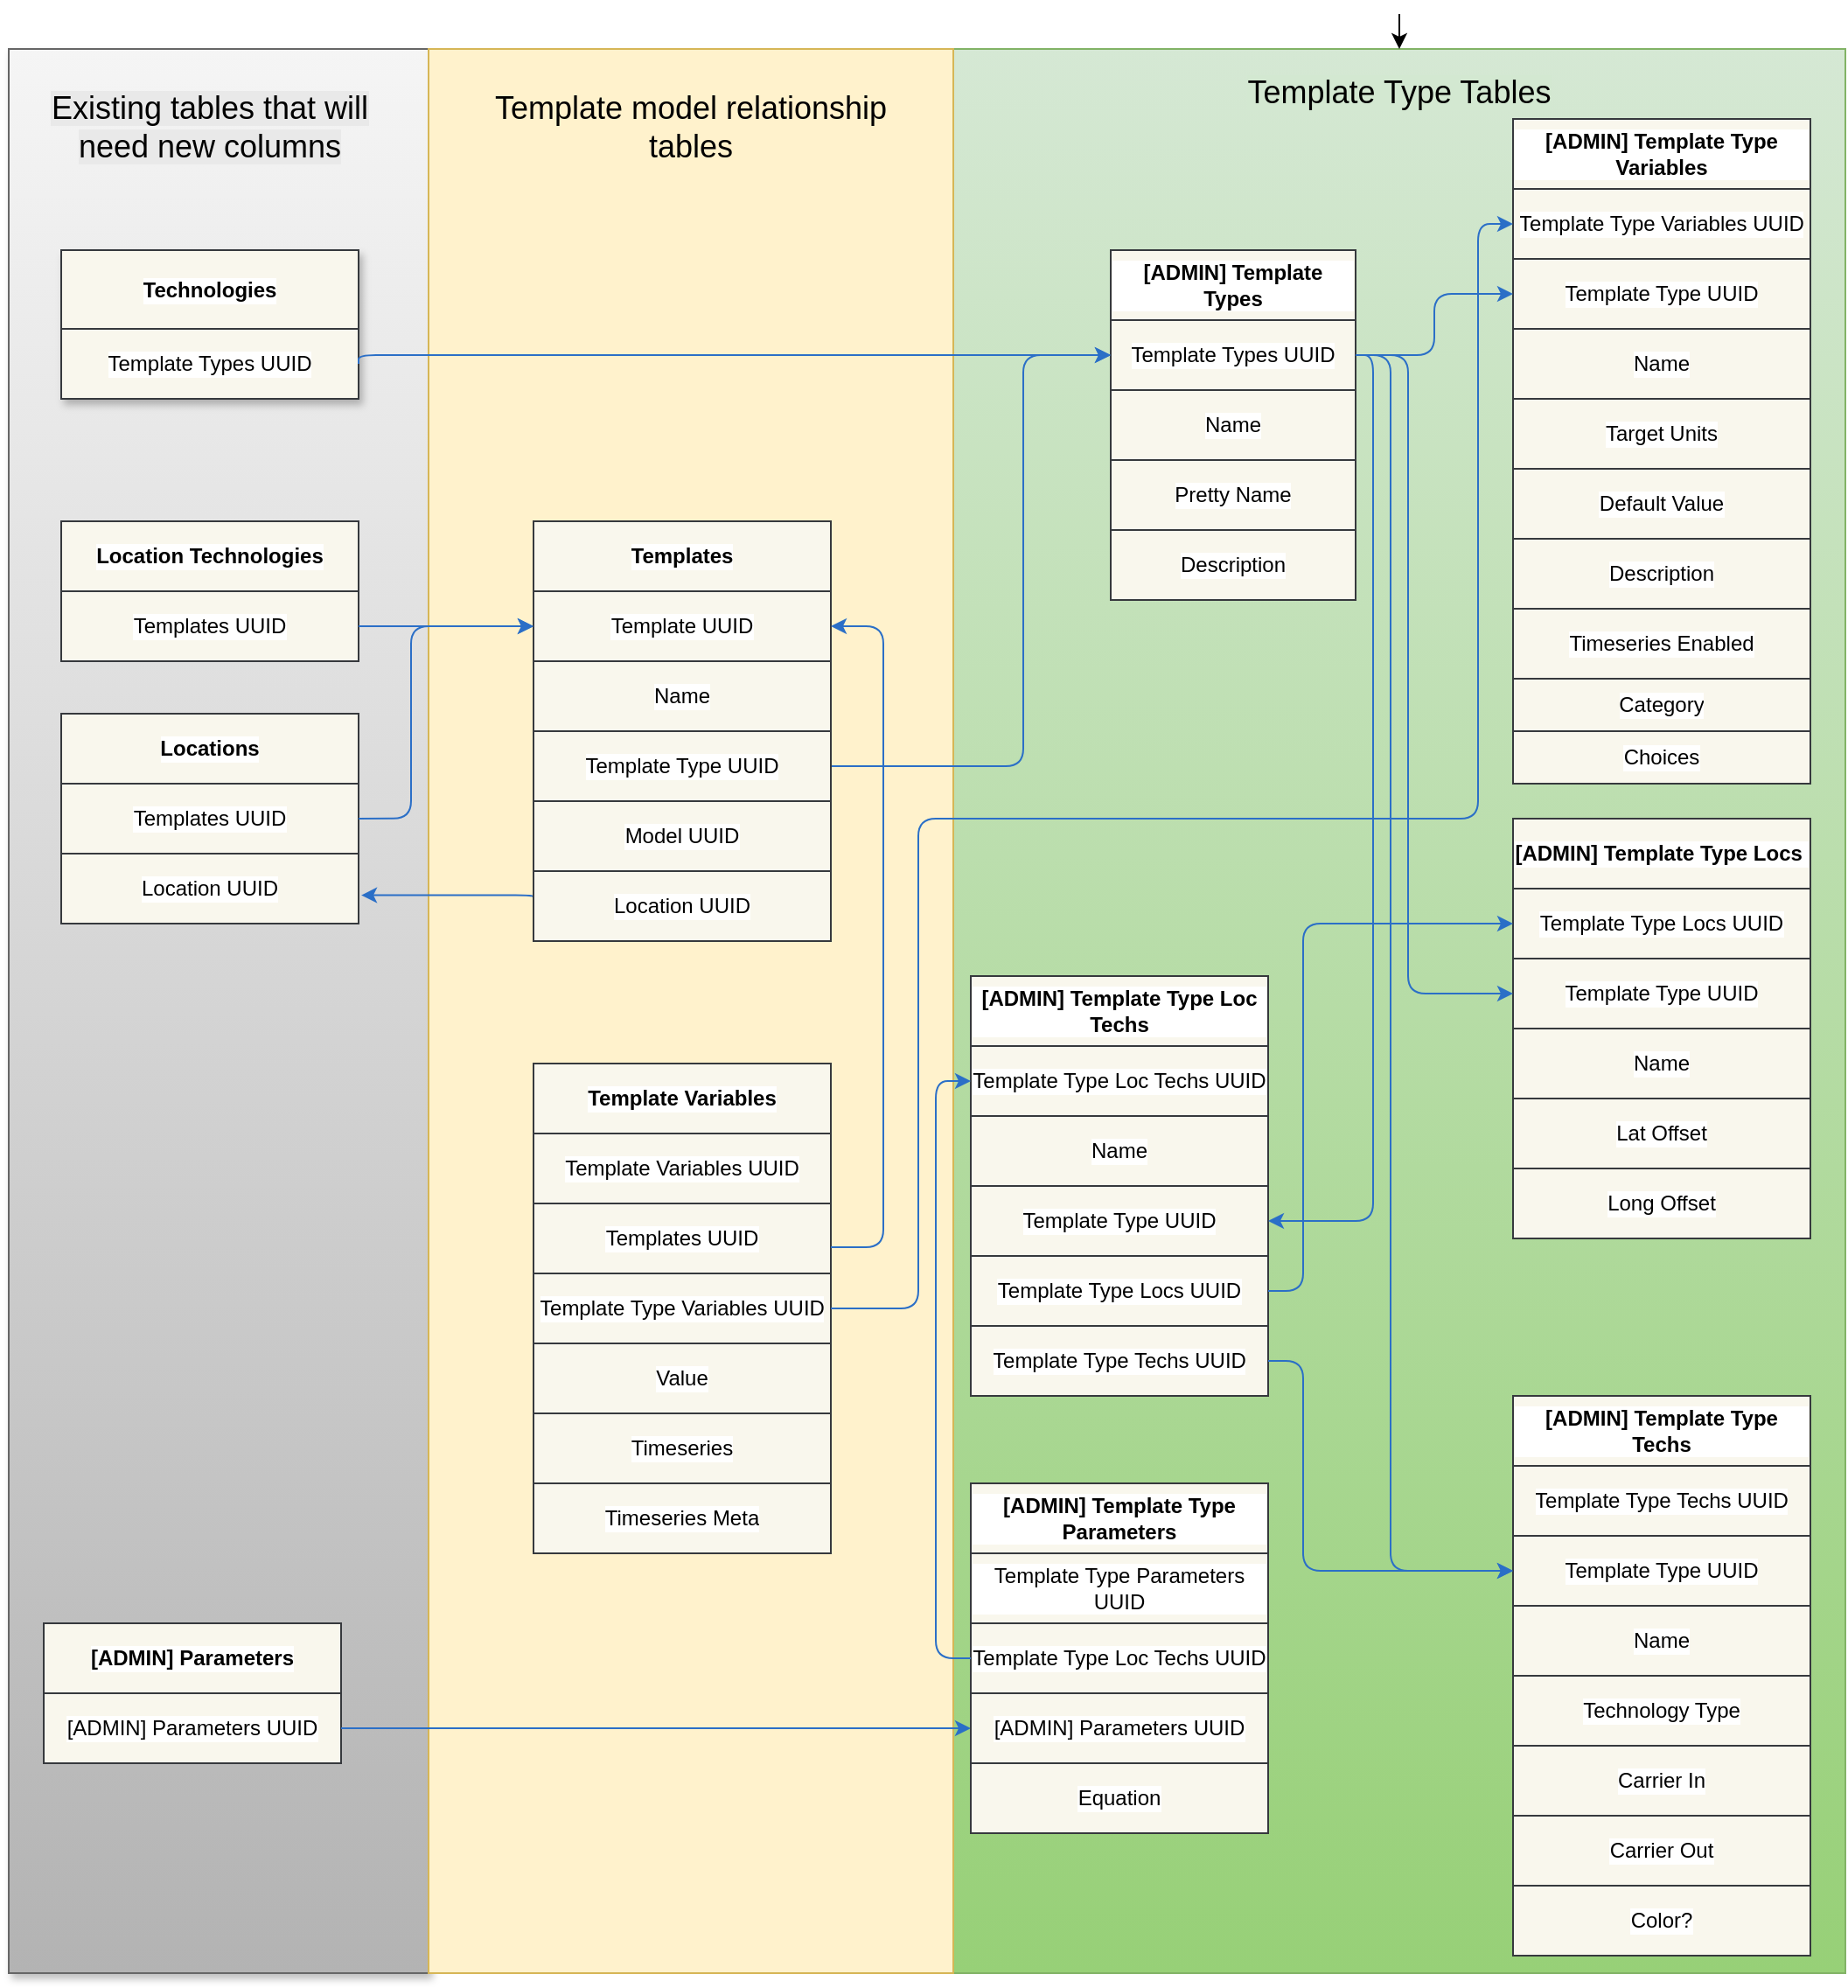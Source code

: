 <mxfile>
    <diagram id="z6YzZh-cMMeW0PnIwgjF" name="Page-1">
        <mxGraphModel dx="1898" dy="1844" grid="1" gridSize="10" guides="1" tooltips="1" connect="1" arrows="1" fold="1" page="1" pageScale="1" pageWidth="850" pageHeight="1100" math="0" shadow="0">
            <root>
                <object label="" id="0">
                    <mxCell/>
                </object>
                <mxCell id="532" value="background" style="" parent="0"/>
                <mxCell id="533" value="" style="shape=table;startSize=0;container=1;collapsible=0;childLayout=tableLayout;rounded=0;shadow=0;labelBackgroundColor=#FFFFFF;sketch=0;strokeColor=#36393d;strokeWidth=1;fontSize=12;fillColor=#f9f7ed;" parent="532" vertex="1">
                    <mxGeometry x="390" y="25" width="140" height="200" as="geometry"/>
                </mxCell>
                <mxCell id="534" value="" style="shape=tableRow;horizontal=0;startSize=0;swimlaneHead=0;swimlaneBody=0;top=0;left=0;bottom=0;right=0;collapsible=0;dropTarget=0;fillColor=none;points=[[0,0.5],[1,0.5]];portConstraint=eastwest;rounded=0;shadow=0;labelBackgroundColor=#FFFFFF;sketch=0;strokeColor=#000000;strokeWidth=1;fontSize=12;fontColor=#000000;" parent="533" vertex="1">
                    <mxGeometry width="140" height="40" as="geometry"/>
                </mxCell>
                <mxCell id="535" value="[ADMIN] Template" style="shape=partialRectangle;html=1;whiteSpace=wrap;connectable=0;overflow=hidden;fillColor=none;top=0;left=0;bottom=0;right=0;pointerEvents=1;rounded=0;shadow=0;labelBackgroundColor=#FFFFFF;sketch=0;strokeColor=#000000;strokeWidth=1;fontSize=12;fontColor=#000000;" parent="534" vertex="1">
                    <mxGeometry width="140" height="40" as="geometry">
                        <mxRectangle width="140" height="40" as="alternateBounds"/>
                    </mxGeometry>
                </mxCell>
                <mxCell id="536" value="" style="shape=tableRow;horizontal=0;startSize=0;swimlaneHead=0;swimlaneBody=0;top=0;left=0;bottom=0;right=0;collapsible=0;dropTarget=0;fillColor=none;points=[[0,0.5],[1,0.5]];portConstraint=eastwest;rounded=0;shadow=0;labelBackgroundColor=#FFFFFF;sketch=0;strokeColor=#000000;strokeWidth=1;fontSize=12;fontColor=#000000;" parent="533" vertex="1">
                    <mxGeometry y="40" width="140" height="40" as="geometry"/>
                </mxCell>
                <mxCell id="537" value="Template UUID" style="shape=partialRectangle;html=1;whiteSpace=wrap;connectable=0;overflow=hidden;fillColor=none;top=0;left=0;bottom=0;right=0;pointerEvents=1;rounded=0;shadow=0;labelBackgroundColor=#FFFFFF;sketch=0;strokeColor=#000000;strokeWidth=1;fontSize=12;fontColor=#000000;" parent="536" vertex="1">
                    <mxGeometry width="140" height="40" as="geometry">
                        <mxRectangle width="140" height="40" as="alternateBounds"/>
                    </mxGeometry>
                </mxCell>
                <mxCell id="538" value="" style="shape=tableRow;horizontal=0;startSize=0;swimlaneHead=0;swimlaneBody=0;top=0;left=0;bottom=0;right=0;collapsible=0;dropTarget=0;fillColor=none;points=[[0,0.5],[1,0.5]];portConstraint=eastwest;rounded=0;shadow=0;labelBackgroundColor=#FFFFFF;sketch=0;strokeColor=#000000;strokeWidth=1;fontSize=12;fontColor=#000000;" parent="533" vertex="1">
                    <mxGeometry y="80" width="140" height="40" as="geometry"/>
                </mxCell>
                <mxCell id="539" value="Template Type" style="shape=partialRectangle;html=1;whiteSpace=wrap;connectable=0;overflow=hidden;fillColor=none;top=0;left=0;bottom=0;right=0;pointerEvents=1;rounded=0;shadow=0;labelBackgroundColor=#FFFFFF;sketch=0;strokeColor=#000000;strokeWidth=1;fontSize=12;fontColor=#000000;" parent="538" vertex="1">
                    <mxGeometry width="140" height="40" as="geometry">
                        <mxRectangle width="140" height="40" as="alternateBounds"/>
                    </mxGeometry>
                </mxCell>
                <mxCell id="540" value="" style="shape=tableRow;horizontal=0;startSize=0;swimlaneHead=0;swimlaneBody=0;top=0;left=0;bottom=0;right=0;collapsible=0;dropTarget=0;fillColor=none;points=[[0,0.5],[1,0.5]];portConstraint=eastwest;rounded=0;shadow=0;labelBackgroundColor=#FFFFFF;sketch=0;strokeColor=#000000;strokeWidth=1;fontSize=12;fontColor=#000000;" parent="533" vertex="1">
                    <mxGeometry y="120" width="140" height="40" as="geometry"/>
                </mxCell>
                <mxCell id="541" value="Title" style="shape=partialRectangle;html=1;whiteSpace=wrap;connectable=0;overflow=hidden;fillColor=none;top=0;left=0;bottom=0;right=0;pointerEvents=1;rounded=0;shadow=0;labelBackgroundColor=#FFFFFF;sketch=0;strokeColor=#000000;strokeWidth=1;fontSize=12;fontColor=#000000;" parent="540" vertex="1">
                    <mxGeometry width="140" height="40" as="geometry">
                        <mxRectangle width="140" height="40" as="alternateBounds"/>
                    </mxGeometry>
                </mxCell>
                <mxCell id="542" value="" style="shape=tableRow;horizontal=0;startSize=0;swimlaneHead=0;swimlaneBody=0;top=0;left=0;bottom=0;right=0;collapsible=0;dropTarget=0;fillColor=none;points=[[0,0.5],[1,0.5]];portConstraint=eastwest;rounded=0;shadow=0;labelBackgroundColor=#FFFFFF;sketch=0;strokeColor=#000000;strokeWidth=1;fontSize=12;fontColor=#000000;" parent="533" vertex="1">
                    <mxGeometry y="160" width="140" height="40" as="geometry"/>
                </mxCell>
                <mxCell id="543" value="Description" style="shape=partialRectangle;html=1;whiteSpace=wrap;connectable=0;overflow=hidden;fillColor=none;top=0;left=0;bottom=0;right=0;pointerEvents=1;rounded=0;shadow=0;labelBackgroundColor=#FFFFFF;sketch=0;strokeColor=#000000;strokeWidth=1;fontSize=12;fontColor=#000000;" parent="542" vertex="1">
                    <mxGeometry width="140" height="40" as="geometry">
                        <mxRectangle width="140" height="40" as="alternateBounds"/>
                    </mxGeometry>
                </mxCell>
                <mxCell id="544" value="" style="shape=table;startSize=0;container=1;collapsible=0;childLayout=tableLayout;rounded=0;shadow=0;labelBackgroundColor=#FFFFFF;sketch=0;strokeWidth=1;fontSize=12;fillColor=#f9f7ed;strokeColor=#36393d;" parent="532" vertex="1">
                    <mxGeometry x="620" y="25" width="170" height="280" as="geometry"/>
                </mxCell>
                <mxCell id="545" value="" style="shape=tableRow;horizontal=0;startSize=0;swimlaneHead=0;swimlaneBody=0;top=0;left=0;bottom=0;right=0;collapsible=0;dropTarget=0;fillColor=none;points=[[0,0.5],[1,0.5]];portConstraint=eastwest;rounded=0;shadow=0;labelBackgroundColor=#FFFFFF;sketch=0;strokeColor=#000000;strokeWidth=1;fontSize=12;fontColor=#000000;" parent="544" vertex="1">
                    <mxGeometry width="170" height="40" as="geometry"/>
                </mxCell>
                <mxCell id="546" value="[ADMIN] Template Options Params" style="shape=partialRectangle;html=1;whiteSpace=wrap;connectable=0;overflow=hidden;fillColor=none;top=0;left=0;bottom=0;right=0;pointerEvents=1;rounded=0;shadow=0;labelBackgroundColor=#FFFFFF;sketch=0;strokeColor=#000000;strokeWidth=1;fontSize=12;fontColor=#000000;" parent="545" vertex="1">
                    <mxGeometry width="170" height="40" as="geometry">
                        <mxRectangle width="170" height="40" as="alternateBounds"/>
                    </mxGeometry>
                </mxCell>
                <mxCell id="547" value="" style="shape=tableRow;horizontal=0;startSize=0;swimlaneHead=0;swimlaneBody=0;top=0;left=0;bottom=0;right=0;collapsible=0;dropTarget=0;fillColor=none;points=[[0,0.5],[1,0.5]];portConstraint=eastwest;rounded=0;shadow=0;labelBackgroundColor=#FFFFFF;sketch=0;strokeColor=#000000;strokeWidth=1;fontSize=12;fontColor=#000000;" parent="544" vertex="1">
                    <mxGeometry y="40" width="170" height="40" as="geometry"/>
                </mxCell>
                <mxCell id="548" value="Tempalte Params UUID" style="shape=partialRectangle;html=1;whiteSpace=wrap;connectable=0;overflow=hidden;fillColor=none;top=0;left=0;bottom=0;right=0;pointerEvents=1;rounded=0;shadow=0;labelBackgroundColor=#FFFFFF;sketch=0;strokeColor=#000000;strokeWidth=1;fontSize=12;fontColor=#000000;" parent="547" vertex="1">
                    <mxGeometry width="170" height="40" as="geometry">
                        <mxRectangle width="170" height="40" as="alternateBounds"/>
                    </mxGeometry>
                </mxCell>
                <mxCell id="549" value="" style="shape=tableRow;horizontal=0;startSize=0;swimlaneHead=0;swimlaneBody=0;top=0;left=0;bottom=0;right=0;collapsible=0;dropTarget=0;fillColor=none;points=[[0,0.5],[1,0.5]];portConstraint=eastwest;rounded=0;shadow=0;labelBackgroundColor=#FFFFFF;sketch=0;strokeColor=#000000;strokeWidth=1;fontSize=12;fontColor=#000000;" parent="544" vertex="1">
                    <mxGeometry y="80" width="170" height="40" as="geometry"/>
                </mxCell>
                <mxCell id="550" value="Template UUID" style="shape=partialRectangle;html=1;whiteSpace=wrap;connectable=0;overflow=hidden;fillColor=none;top=0;left=0;bottom=0;right=0;pointerEvents=1;rounded=0;shadow=0;labelBackgroundColor=#FFFFFF;sketch=0;strokeColor=#000000;strokeWidth=1;fontSize=12;fontColor=#000000;" parent="549" vertex="1">
                    <mxGeometry width="170" height="40" as="geometry">
                        <mxRectangle width="170" height="40" as="alternateBounds"/>
                    </mxGeometry>
                </mxCell>
                <mxCell id="551" value="" style="shape=tableRow;horizontal=0;startSize=0;swimlaneHead=0;swimlaneBody=0;top=0;left=0;bottom=0;right=0;collapsible=0;dropTarget=0;fillColor=none;points=[[0,0.5],[1,0.5]];portConstraint=eastwest;rounded=0;shadow=0;labelBackgroundColor=#FFFFFF;sketch=0;strokeColor=#000000;strokeWidth=1;fontSize=12;fontColor=#000000;" parent="544" vertex="1">
                    <mxGeometry y="120" width="170" height="40" as="geometry"/>
                </mxCell>
                <mxCell id="552" value="Name" style="shape=partialRectangle;html=1;whiteSpace=wrap;connectable=0;overflow=hidden;fillColor=none;top=0;left=0;bottom=0;right=0;pointerEvents=1;rounded=0;shadow=0;labelBackgroundColor=#FFFFFF;sketch=0;strokeColor=#000000;strokeWidth=1;fontSize=12;fontColor=#000000;" parent="551" vertex="1">
                    <mxGeometry width="170" height="40" as="geometry">
                        <mxRectangle width="170" height="40" as="alternateBounds"/>
                    </mxGeometry>
                </mxCell>
                <mxCell id="553" value="" style="shape=tableRow;horizontal=0;startSize=0;swimlaneHead=0;swimlaneBody=0;top=0;left=0;bottom=0;right=0;collapsible=0;dropTarget=0;fillColor=none;points=[[0,0.5],[1,0.5]];portConstraint=eastwest;rounded=0;shadow=0;labelBackgroundColor=#FFFFFF;sketch=0;strokeColor=#000000;strokeWidth=1;fontSize=12;fontColor=#000000;" parent="544" vertex="1">
                    <mxGeometry y="160" width="170" height="40" as="geometry"/>
                </mxCell>
                <mxCell id="554" value="Target Units" style="shape=partialRectangle;html=1;whiteSpace=wrap;connectable=0;overflow=hidden;fillColor=none;top=0;left=0;bottom=0;right=0;pointerEvents=1;rounded=0;shadow=0;labelBackgroundColor=#FFFFFF;sketch=0;strokeColor=#000000;strokeWidth=1;fontSize=12;fontColor=#000000;" parent="553" vertex="1">
                    <mxGeometry width="170" height="40" as="geometry">
                        <mxRectangle width="170" height="40" as="alternateBounds"/>
                    </mxGeometry>
                </mxCell>
                <mxCell id="555" style="shape=tableRow;horizontal=0;startSize=0;swimlaneHead=0;swimlaneBody=0;top=0;left=0;bottom=0;right=0;collapsible=0;dropTarget=0;fillColor=none;points=[[0,0.5],[1,0.5]];portConstraint=eastwest;rounded=0;shadow=0;labelBackgroundColor=#FFFFFF;sketch=0;strokeColor=#000000;strokeWidth=1;fontSize=12;fontColor=#000000;" parent="544" vertex="1">
                    <mxGeometry y="200" width="170" height="40" as="geometry"/>
                </mxCell>
                <mxCell id="556" value="Default Value" style="shape=partialRectangle;html=1;whiteSpace=wrap;connectable=0;overflow=hidden;fillColor=none;top=0;left=0;bottom=0;right=0;pointerEvents=1;rounded=0;shadow=0;labelBackgroundColor=#FFFFFF;sketch=0;strokeColor=#000000;strokeWidth=1;fontSize=12;fontColor=#000000;" parent="555" vertex="1">
                    <mxGeometry width="170" height="40" as="geometry">
                        <mxRectangle width="170" height="40" as="alternateBounds"/>
                    </mxGeometry>
                </mxCell>
                <mxCell id="557" style="shape=tableRow;horizontal=0;startSize=0;swimlaneHead=0;swimlaneBody=0;top=0;left=0;bottom=0;right=0;collapsible=0;dropTarget=0;fillColor=none;points=[[0,0.5],[1,0.5]];portConstraint=eastwest;rounded=0;shadow=0;labelBackgroundColor=#FFFFFF;sketch=0;strokeColor=#000000;strokeWidth=1;fontSize=12;fontColor=#000000;" parent="544" vertex="1">
                    <mxGeometry y="240" width="170" height="40" as="geometry"/>
                </mxCell>
                <mxCell id="558" value="Description?" style="shape=partialRectangle;html=1;whiteSpace=wrap;connectable=0;overflow=hidden;fillColor=none;top=0;left=0;bottom=0;right=0;pointerEvents=1;rounded=0;shadow=0;labelBackgroundColor=#FFFFFF;sketch=0;strokeColor=#000000;strokeWidth=1;fontSize=12;fontColor=#000000;" parent="557" vertex="1">
                    <mxGeometry width="170" height="40" as="geometry">
                        <mxRectangle width="170" height="40" as="alternateBounds"/>
                    </mxGeometry>
                </mxCell>
                <mxCell id="559" value="" style="edgeStyle=orthogonalEdgeStyle;html=1;strokeColor=#2b6fc7;fontSize=12;fontColor=#000000;exitX=1;exitY=0.5;exitDx=0;exitDy=0;" parent="532" source="536" target="549" edge="1">
                    <mxGeometry relative="1" as="geometry">
                        <mxPoint x="220" y="110" as="sourcePoint"/>
                        <mxPoint x="280" y="110" as="targetPoint"/>
                        <Array as="points">
                            <mxPoint x="570" y="85"/>
                            <mxPoint x="570" y="120"/>
                        </Array>
                    </mxGeometry>
                </mxCell>
                <mxCell id="560" value="" style="shape=table;startSize=0;container=1;collapsible=0;childLayout=tableLayout;rounded=0;shadow=0;labelBackgroundColor=#FFFFFF;sketch=0;strokeWidth=1;fontSize=12;fillColor=#f9f7ed;strokeColor=#36393d;" parent="532" vertex="1">
                    <mxGeometry x="620" y="350" width="170" height="280" as="geometry"/>
                </mxCell>
                <mxCell id="561" value="" style="shape=tableRow;horizontal=0;startSize=0;swimlaneHead=0;swimlaneBody=0;top=0;left=0;bottom=0;right=0;collapsible=0;dropTarget=0;fillColor=none;points=[[0,0.5],[1,0.5]];portConstraint=eastwest;rounded=0;shadow=0;labelBackgroundColor=#FFFFFF;sketch=0;strokeColor=#000000;strokeWidth=1;fontSize=12;fontColor=#000000;" parent="560" vertex="1">
                    <mxGeometry width="170" height="40" as="geometry"/>
                </mxCell>
                <mxCell id="562" value="[ADMIN] Template Locs Structure" style="shape=partialRectangle;html=1;whiteSpace=wrap;connectable=0;overflow=hidden;fillColor=none;top=0;left=0;bottom=0;right=0;pointerEvents=1;rounded=0;shadow=0;labelBackgroundColor=#FFFFFF;sketch=0;strokeColor=#000000;strokeWidth=1;fontSize=12;fontColor=#000000;" parent="561" vertex="1">
                    <mxGeometry width="170" height="40" as="geometry">
                        <mxRectangle width="170" height="40" as="alternateBounds"/>
                    </mxGeometry>
                </mxCell>
                <mxCell id="563" value="" style="shape=tableRow;horizontal=0;startSize=0;swimlaneHead=0;swimlaneBody=0;top=0;left=0;bottom=0;right=0;collapsible=0;dropTarget=0;fillColor=none;points=[[0,0.5],[1,0.5]];portConstraint=eastwest;rounded=0;shadow=0;labelBackgroundColor=#FFFFFF;sketch=0;strokeColor=#000000;strokeWidth=1;fontSize=12;fontColor=#000000;" parent="560" vertex="1">
                    <mxGeometry y="40" width="170" height="40" as="geometry"/>
                </mxCell>
                <mxCell id="564" value="Template Locs Structure UUID" style="shape=partialRectangle;html=1;whiteSpace=wrap;connectable=0;overflow=hidden;fillColor=none;top=0;left=0;bottom=0;right=0;pointerEvents=1;rounded=0;shadow=0;labelBackgroundColor=#FFFFFF;sketch=0;strokeColor=#000000;strokeWidth=1;fontSize=12;fontColor=#000000;" parent="563" vertex="1">
                    <mxGeometry width="170" height="40" as="geometry">
                        <mxRectangle width="170" height="40" as="alternateBounds"/>
                    </mxGeometry>
                </mxCell>
                <mxCell id="565" value="" style="shape=tableRow;horizontal=0;startSize=0;swimlaneHead=0;swimlaneBody=0;top=0;left=0;bottom=0;right=0;collapsible=0;dropTarget=0;fillColor=none;points=[[0,0.5],[1,0.5]];portConstraint=eastwest;rounded=0;shadow=0;labelBackgroundColor=#FFFFFF;sketch=0;strokeColor=#000000;strokeWidth=1;fontSize=12;fontColor=#000000;" parent="560" vertex="1">
                    <mxGeometry y="80" width="170" height="40" as="geometry"/>
                </mxCell>
                <mxCell id="566" value="Template UUID" style="shape=partialRectangle;html=1;whiteSpace=wrap;connectable=0;overflow=hidden;fillColor=none;top=0;left=0;bottom=0;right=0;pointerEvents=1;rounded=0;shadow=0;labelBackgroundColor=#FFFFFF;sketch=0;strokeColor=#000000;strokeWidth=1;fontSize=12;fontColor=#000000;" parent="565" vertex="1">
                    <mxGeometry width="170" height="40" as="geometry">
                        <mxRectangle width="170" height="40" as="alternateBounds"/>
                    </mxGeometry>
                </mxCell>
                <mxCell id="567" value="" style="shape=tableRow;horizontal=0;startSize=0;swimlaneHead=0;swimlaneBody=0;top=0;left=0;bottom=0;right=0;collapsible=0;dropTarget=0;fillColor=none;points=[[0,0.5],[1,0.5]];portConstraint=eastwest;rounded=0;shadow=0;labelBackgroundColor=#FFFFFF;sketch=0;strokeColor=#000000;strokeWidth=1;fontSize=12;fontColor=#000000;" parent="560" vertex="1">
                    <mxGeometry y="120" width="170" height="40" as="geometry"/>
                </mxCell>
                <mxCell id="568" value="Name" style="shape=partialRectangle;html=1;whiteSpace=wrap;connectable=0;overflow=hidden;fillColor=none;top=0;left=0;bottom=0;right=0;pointerEvents=1;rounded=0;shadow=0;labelBackgroundColor=#FFFFFF;sketch=0;strokeColor=#000000;strokeWidth=1;fontSize=12;fontColor=#000000;" parent="567" vertex="1">
                    <mxGeometry width="170" height="40" as="geometry">
                        <mxRectangle width="170" height="40" as="alternateBounds"/>
                    </mxGeometry>
                </mxCell>
                <mxCell id="569" value="" style="shape=tableRow;horizontal=0;startSize=0;swimlaneHead=0;swimlaneBody=0;top=0;left=0;bottom=0;right=0;collapsible=0;dropTarget=0;fillColor=none;points=[[0,0.5],[1,0.5]];portConstraint=eastwest;rounded=0;shadow=0;labelBackgroundColor=#FFFFFF;sketch=0;strokeColor=#000000;strokeWidth=1;fontSize=12;fontColor=#000000;" parent="560" vertex="1">
                    <mxGeometry y="160" width="170" height="40" as="geometry"/>
                </mxCell>
                <mxCell id="570" value="Lat Offset" style="shape=partialRectangle;html=1;whiteSpace=wrap;connectable=0;overflow=hidden;fillColor=none;top=0;left=0;bottom=0;right=0;pointerEvents=1;rounded=0;shadow=0;labelBackgroundColor=#FFFFFF;sketch=0;strokeColor=#000000;strokeWidth=1;fontSize=12;fontColor=#000000;" parent="569" vertex="1">
                    <mxGeometry width="170" height="40" as="geometry">
                        <mxRectangle width="170" height="40" as="alternateBounds"/>
                    </mxGeometry>
                </mxCell>
                <mxCell id="571" style="shape=tableRow;horizontal=0;startSize=0;swimlaneHead=0;swimlaneBody=0;top=0;left=0;bottom=0;right=0;collapsible=0;dropTarget=0;fillColor=none;points=[[0,0.5],[1,0.5]];portConstraint=eastwest;rounded=0;shadow=0;labelBackgroundColor=#FFFFFF;sketch=0;strokeColor=#000000;strokeWidth=1;fontSize=12;fontColor=#000000;" parent="560" vertex="1">
                    <mxGeometry y="200" width="170" height="40" as="geometry"/>
                </mxCell>
                <mxCell id="572" value="Long Offset" style="shape=partialRectangle;html=1;whiteSpace=wrap;connectable=0;overflow=hidden;fillColor=none;top=0;left=0;bottom=0;right=0;pointerEvents=1;rounded=0;shadow=0;labelBackgroundColor=#FFFFFF;sketch=0;strokeColor=#000000;strokeWidth=1;fontSize=12;fontColor=#000000;" parent="571" vertex="1">
                    <mxGeometry width="170" height="40" as="geometry">
                        <mxRectangle width="170" height="40" as="alternateBounds"/>
                    </mxGeometry>
                </mxCell>
                <mxCell id="573" style="shape=tableRow;horizontal=0;startSize=0;swimlaneHead=0;swimlaneBody=0;top=0;left=0;bottom=0;right=0;collapsible=0;dropTarget=0;fillColor=none;points=[[0,0.5],[1,0.5]];portConstraint=eastwest;rounded=0;shadow=0;labelBackgroundColor=#FFFFFF;sketch=0;strokeColor=#000000;strokeWidth=1;fontSize=12;fontColor=#000000;" parent="560" vertex="1">
                    <mxGeometry y="240" width="170" height="40" as="geometry"/>
                </mxCell>
                <mxCell id="574" value="Primary Location" style="shape=partialRectangle;html=1;whiteSpace=wrap;connectable=0;overflow=hidden;fillColor=none;top=0;left=0;bottom=0;right=0;pointerEvents=1;rounded=0;shadow=0;labelBackgroundColor=#FFFFFF;sketch=0;strokeColor=#000000;strokeWidth=1;fontSize=12;fontColor=#000000;" parent="573" vertex="1">
                    <mxGeometry width="170" height="40" as="geometry">
                        <mxRectangle width="170" height="40" as="alternateBounds"/>
                    </mxGeometry>
                </mxCell>
                <mxCell id="575" value="" style="edgeStyle=orthogonalEdgeStyle;html=1;strokeColor=#2b6fc7;fontSize=12;fontColor=#000000;entryX=0;entryY=0.5;entryDx=0;entryDy=0;" parent="532" source="536" target="565" edge="1">
                    <mxGeometry relative="1" as="geometry">
                        <mxPoint x="540" y="95" as="sourcePoint"/>
                        <mxPoint x="630" y="130" as="targetPoint"/>
                        <Array as="points">
                            <mxPoint x="560" y="85"/>
                            <mxPoint x="560" y="450"/>
                        </Array>
                    </mxGeometry>
                </mxCell>
                <mxCell id="576" value="" style="shape=table;startSize=0;container=1;collapsible=0;childLayout=tableLayout;rounded=0;shadow=0;labelBackgroundColor=#FFFFFF;sketch=0;strokeWidth=1;fontSize=12;fillColor=#f9f7ed;strokeColor=#36393d;" parent="532" vertex="1">
                    <mxGeometry x="620" y="680" width="170" height="320" as="geometry"/>
                </mxCell>
                <mxCell id="577" value="" style="shape=tableRow;horizontal=0;startSize=0;swimlaneHead=0;swimlaneBody=0;top=0;left=0;bottom=0;right=0;collapsible=0;dropTarget=0;fillColor=none;points=[[0,0.5],[1,0.5]];portConstraint=eastwest;rounded=0;shadow=0;labelBackgroundColor=#FFFFFF;sketch=0;strokeColor=#000000;strokeWidth=1;fontSize=12;fontColor=#000000;" parent="576" vertex="1">
                    <mxGeometry width="170" height="40" as="geometry"/>
                </mxCell>
                <mxCell id="578" value="[ADMIN] Template Techs Structure" style="shape=partialRectangle;html=1;whiteSpace=wrap;connectable=0;overflow=hidden;fillColor=none;top=0;left=0;bottom=0;right=0;pointerEvents=1;rounded=0;shadow=0;labelBackgroundColor=#FFFFFF;sketch=0;strokeColor=#000000;strokeWidth=1;fontSize=12;fontColor=#000000;" parent="577" vertex="1">
                    <mxGeometry width="170" height="40" as="geometry">
                        <mxRectangle width="170" height="40" as="alternateBounds"/>
                    </mxGeometry>
                </mxCell>
                <mxCell id="579" value="" style="shape=tableRow;horizontal=0;startSize=0;swimlaneHead=0;swimlaneBody=0;top=0;left=0;bottom=0;right=0;collapsible=0;dropTarget=0;fillColor=none;points=[[0,0.5],[1,0.5]];portConstraint=eastwest;rounded=0;shadow=0;labelBackgroundColor=#FFFFFF;sketch=0;strokeColor=#000000;strokeWidth=1;fontSize=12;fontColor=#000000;" parent="576" vertex="1">
                    <mxGeometry y="40" width="170" height="40" as="geometry"/>
                </mxCell>
                <mxCell id="580" value="Template Techs Structure UUID" style="shape=partialRectangle;html=1;whiteSpace=wrap;connectable=0;overflow=hidden;fillColor=none;top=0;left=0;bottom=0;right=0;pointerEvents=1;rounded=0;shadow=0;labelBackgroundColor=#FFFFFF;sketch=0;strokeColor=#000000;strokeWidth=1;fontSize=12;fontColor=#000000;" parent="579" vertex="1">
                    <mxGeometry width="170" height="40" as="geometry">
                        <mxRectangle width="170" height="40" as="alternateBounds"/>
                    </mxGeometry>
                </mxCell>
                <mxCell id="581" value="" style="shape=tableRow;horizontal=0;startSize=0;swimlaneHead=0;swimlaneBody=0;top=0;left=0;bottom=0;right=0;collapsible=0;dropTarget=0;fillColor=none;points=[[0,0.5],[1,0.5]];portConstraint=eastwest;rounded=0;shadow=0;labelBackgroundColor=#FFFFFF;sketch=0;strokeColor=#000000;strokeWidth=1;fontSize=12;fontColor=#000000;" parent="576" vertex="1">
                    <mxGeometry y="80" width="170" height="40" as="geometry"/>
                </mxCell>
                <mxCell id="582" value="Template UUID" style="shape=partialRectangle;html=1;whiteSpace=wrap;connectable=0;overflow=hidden;fillColor=none;top=0;left=0;bottom=0;right=0;pointerEvents=1;rounded=0;shadow=0;labelBackgroundColor=#FFFFFF;sketch=0;strokeColor=#000000;strokeWidth=1;fontSize=12;fontColor=#000000;" parent="581" vertex="1">
                    <mxGeometry width="170" height="40" as="geometry">
                        <mxRectangle width="170" height="40" as="alternateBounds"/>
                    </mxGeometry>
                </mxCell>
                <mxCell id="583" value="" style="shape=tableRow;horizontal=0;startSize=0;swimlaneHead=0;swimlaneBody=0;top=0;left=0;bottom=0;right=0;collapsible=0;dropTarget=0;fillColor=none;points=[[0,0.5],[1,0.5]];portConstraint=eastwest;rounded=0;shadow=0;labelBackgroundColor=#FFFFFF;sketch=0;strokeColor=#000000;strokeWidth=1;fontSize=12;fontColor=#000000;" parent="576" vertex="1">
                    <mxGeometry y="120" width="170" height="40" as="geometry"/>
                </mxCell>
                <mxCell id="584" value="Name" style="shape=partialRectangle;html=1;whiteSpace=wrap;connectable=0;overflow=hidden;fillColor=none;top=0;left=0;bottom=0;right=0;pointerEvents=1;rounded=0;shadow=0;labelBackgroundColor=#FFFFFF;sketch=0;strokeColor=#000000;strokeWidth=1;fontSize=12;fontColor=#000000;" parent="583" vertex="1">
                    <mxGeometry width="170" height="40" as="geometry">
                        <mxRectangle width="170" height="40" as="alternateBounds"/>
                    </mxGeometry>
                </mxCell>
                <mxCell id="585" value="" style="shape=tableRow;horizontal=0;startSize=0;swimlaneHead=0;swimlaneBody=0;top=0;left=0;bottom=0;right=0;collapsible=0;dropTarget=0;fillColor=none;points=[[0,0.5],[1,0.5]];portConstraint=eastwest;rounded=0;shadow=0;labelBackgroundColor=#FFFFFF;sketch=0;strokeColor=#000000;strokeWidth=1;fontSize=12;fontColor=#000000;" parent="576" vertex="1">
                    <mxGeometry y="160" width="170" height="40" as="geometry"/>
                </mxCell>
                <mxCell id="586" value="Technology Type" style="shape=partialRectangle;html=1;whiteSpace=wrap;connectable=0;overflow=hidden;fillColor=none;top=0;left=0;bottom=0;right=0;pointerEvents=1;rounded=0;shadow=0;labelBackgroundColor=#FFFFFF;sketch=0;strokeColor=#000000;strokeWidth=1;fontSize=12;fontColor=#000000;" parent="585" vertex="1">
                    <mxGeometry width="170" height="40" as="geometry">
                        <mxRectangle width="170" height="40" as="alternateBounds"/>
                    </mxGeometry>
                </mxCell>
                <mxCell id="587" style="shape=tableRow;horizontal=0;startSize=0;swimlaneHead=0;swimlaneBody=0;top=0;left=0;bottom=0;right=0;collapsible=0;dropTarget=0;fillColor=none;points=[[0,0.5],[1,0.5]];portConstraint=eastwest;rounded=0;shadow=0;labelBackgroundColor=#FFFFFF;sketch=0;strokeColor=#000000;strokeWidth=1;fontSize=12;fontColor=#000000;" parent="576" vertex="1">
                    <mxGeometry y="200" width="170" height="40" as="geometry"/>
                </mxCell>
                <mxCell id="588" value="Carrier In" style="shape=partialRectangle;html=1;whiteSpace=wrap;connectable=0;overflow=hidden;fillColor=none;top=0;left=0;bottom=0;right=0;pointerEvents=1;rounded=0;shadow=0;labelBackgroundColor=#FFFFFF;sketch=0;strokeColor=#000000;strokeWidth=1;fontSize=12;fontColor=#000000;" parent="587" vertex="1">
                    <mxGeometry width="170" height="40" as="geometry">
                        <mxRectangle width="170" height="40" as="alternateBounds"/>
                    </mxGeometry>
                </mxCell>
                <mxCell id="589" style="shape=tableRow;horizontal=0;startSize=0;swimlaneHead=0;swimlaneBody=0;top=0;left=0;bottom=0;right=0;collapsible=0;dropTarget=0;fillColor=none;points=[[0,0.5],[1,0.5]];portConstraint=eastwest;rounded=0;shadow=0;labelBackgroundColor=#FFFFFF;sketch=0;strokeColor=#000000;strokeWidth=1;fontSize=12;fontColor=#000000;" parent="576" vertex="1">
                    <mxGeometry y="240" width="170" height="40" as="geometry"/>
                </mxCell>
                <mxCell id="590" value="Carrier Out" style="shape=partialRectangle;html=1;whiteSpace=wrap;connectable=0;overflow=hidden;fillColor=none;top=0;left=0;bottom=0;right=0;pointerEvents=1;rounded=0;shadow=0;labelBackgroundColor=#FFFFFF;sketch=0;strokeColor=#000000;strokeWidth=1;fontSize=12;fontColor=#000000;" parent="589" vertex="1">
                    <mxGeometry width="170" height="40" as="geometry">
                        <mxRectangle width="170" height="40" as="alternateBounds"/>
                    </mxGeometry>
                </mxCell>
                <mxCell id="591" style="shape=tableRow;horizontal=0;startSize=0;swimlaneHead=0;swimlaneBody=0;top=0;left=0;bottom=0;right=0;collapsible=0;dropTarget=0;fillColor=none;points=[[0,0.5],[1,0.5]];portConstraint=eastwest;rounded=0;shadow=0;labelBackgroundColor=#FFFFFF;sketch=0;strokeColor=#000000;strokeWidth=1;fontSize=12;fontColor=#000000;" parent="576" vertex="1">
                    <mxGeometry y="280" width="170" height="40" as="geometry"/>
                </mxCell>
                <mxCell id="592" value="Color?" style="shape=partialRectangle;html=1;whiteSpace=wrap;connectable=0;overflow=hidden;fillColor=none;top=0;left=0;bottom=0;right=0;pointerEvents=1;rounded=0;shadow=0;labelBackgroundColor=#FFFFFF;sketch=0;strokeColor=#000000;strokeWidth=1;fontSize=12;fontColor=#000000;" parent="591" vertex="1">
                    <mxGeometry width="170" height="40" as="geometry">
                        <mxRectangle width="170" height="40" as="alternateBounds"/>
                    </mxGeometry>
                </mxCell>
                <mxCell id="593" value="" style="edgeStyle=orthogonalEdgeStyle;html=1;strokeColor=#2b6fc7;fontSize=12;fontColor=#000000;entryX=0;entryY=0.5;entryDx=0;entryDy=0;exitX=1;exitY=0.5;exitDx=0;exitDy=0;" parent="532" source="536" target="581" edge="1">
                    <mxGeometry relative="1" as="geometry">
                        <mxPoint x="530" y="90" as="sourcePoint"/>
                        <mxPoint x="630.0" y="460" as="targetPoint"/>
                        <Array as="points">
                            <mxPoint x="550" y="85"/>
                            <mxPoint x="550" y="780"/>
                        </Array>
                    </mxGeometry>
                </mxCell>
                <mxCell id="594" value="" style="shape=table;startSize=0;container=1;collapsible=0;childLayout=tableLayout;rounded=0;shadow=0;labelBackgroundColor=#FFFFFF;sketch=0;strokeWidth=1;fontSize=12;fillColor=#f9f7ed;strokeColor=#36393d;" parent="532" vertex="1">
                    <mxGeometry x="310" y="480" width="170" height="200" as="geometry"/>
                </mxCell>
                <mxCell id="595" value="" style="shape=tableRow;horizontal=0;startSize=0;swimlaneHead=0;swimlaneBody=0;top=0;left=0;bottom=0;right=0;collapsible=0;dropTarget=0;fillColor=none;points=[[0,0.5],[1,0.5]];portConstraint=eastwest;rounded=0;shadow=0;labelBackgroundColor=#FFFFFF;sketch=0;strokeColor=#000000;strokeWidth=1;fontSize=12;fontColor=#000000;" parent="594" vertex="1">
                    <mxGeometry width="170" height="40" as="geometry"/>
                </mxCell>
                <mxCell id="596" value="[ADMIN] Template Loc Techs Structure" style="shape=partialRectangle;html=1;whiteSpace=wrap;connectable=0;overflow=hidden;fillColor=none;top=0;left=0;bottom=0;right=0;pointerEvents=1;rounded=0;shadow=0;labelBackgroundColor=#FFFFFF;sketch=0;strokeColor=#000000;strokeWidth=1;fontSize=12;fontColor=#000000;" parent="595" vertex="1">
                    <mxGeometry width="170" height="40" as="geometry">
                        <mxRectangle width="170" height="40" as="alternateBounds"/>
                    </mxGeometry>
                </mxCell>
                <mxCell id="597" value="" style="shape=tableRow;horizontal=0;startSize=0;swimlaneHead=0;swimlaneBody=0;top=0;left=0;bottom=0;right=0;collapsible=0;dropTarget=0;fillColor=none;points=[[0,0.5],[1,0.5]];portConstraint=eastwest;rounded=0;shadow=0;labelBackgroundColor=#FFFFFF;sketch=0;strokeColor=#000000;strokeWidth=1;fontSize=12;fontColor=#000000;" parent="594" vertex="1">
                    <mxGeometry y="40" width="170" height="40" as="geometry"/>
                </mxCell>
                <mxCell id="598" value="Template Loc Techs Structure UUID" style="shape=partialRectangle;html=1;whiteSpace=wrap;connectable=0;overflow=hidden;fillColor=none;top=0;left=0;bottom=0;right=0;pointerEvents=1;rounded=0;shadow=0;labelBackgroundColor=#FFFFFF;sketch=0;strokeColor=#000000;strokeWidth=1;fontSize=12;fontColor=#000000;" parent="597" vertex="1">
                    <mxGeometry width="170" height="40" as="geometry">
                        <mxRectangle width="170" height="40" as="alternateBounds"/>
                    </mxGeometry>
                </mxCell>
                <mxCell id="599" value="" style="shape=tableRow;horizontal=0;startSize=0;swimlaneHead=0;swimlaneBody=0;top=0;left=0;bottom=0;right=0;collapsible=0;dropTarget=0;fillColor=none;points=[[0,0.5],[1,0.5]];portConstraint=eastwest;rounded=0;shadow=0;labelBackgroundColor=#FFFFFF;sketch=0;strokeColor=#000000;strokeWidth=1;fontSize=12;fontColor=#000000;" parent="594" vertex="1">
                    <mxGeometry y="80" width="170" height="40" as="geometry"/>
                </mxCell>
                <mxCell id="600" value="Template UUID" style="shape=partialRectangle;html=1;whiteSpace=wrap;connectable=0;overflow=hidden;fillColor=none;top=0;left=0;bottom=0;right=0;pointerEvents=1;rounded=0;shadow=0;labelBackgroundColor=#FFFFFF;sketch=0;strokeColor=#000000;strokeWidth=1;fontSize=12;fontColor=#000000;" parent="599" vertex="1">
                    <mxGeometry width="170" height="40" as="geometry">
                        <mxRectangle width="170" height="40" as="alternateBounds"/>
                    </mxGeometry>
                </mxCell>
                <mxCell id="601" value="" style="shape=tableRow;horizontal=0;startSize=0;swimlaneHead=0;swimlaneBody=0;top=0;left=0;bottom=0;right=0;collapsible=0;dropTarget=0;fillColor=none;points=[[0,0.5],[1,0.5]];portConstraint=eastwest;rounded=0;shadow=0;labelBackgroundColor=#FFFFFF;sketch=0;strokeColor=#000000;strokeWidth=1;fontSize=12;fontColor=#000000;" parent="594" vertex="1">
                    <mxGeometry y="120" width="170" height="40" as="geometry"/>
                </mxCell>
                <mxCell id="602" value="Template Locs Structure UUID" style="shape=partialRectangle;html=1;whiteSpace=wrap;connectable=0;overflow=hidden;fillColor=none;top=0;left=0;bottom=0;right=0;pointerEvents=1;rounded=0;shadow=0;labelBackgroundColor=#FFFFFF;sketch=0;strokeColor=#000000;strokeWidth=1;fontSize=12;fontColor=#000000;" parent="601" vertex="1">
                    <mxGeometry width="170" height="40" as="geometry">
                        <mxRectangle width="170" height="40" as="alternateBounds"/>
                    </mxGeometry>
                </mxCell>
                <mxCell id="603" value="" style="shape=tableRow;horizontal=0;startSize=0;swimlaneHead=0;swimlaneBody=0;top=0;left=0;bottom=0;right=0;collapsible=0;dropTarget=0;fillColor=none;points=[[0,0.5],[1,0.5]];portConstraint=eastwest;rounded=0;shadow=0;labelBackgroundColor=#FFFFFF;sketch=0;strokeColor=#000000;strokeWidth=1;fontSize=12;fontColor=#000000;" parent="594" vertex="1">
                    <mxGeometry y="160" width="170" height="40" as="geometry"/>
                </mxCell>
                <mxCell id="604" value="Template Techs Structure UUID" style="shape=partialRectangle;html=1;whiteSpace=wrap;connectable=0;overflow=hidden;fillColor=none;top=0;left=0;bottom=0;right=0;pointerEvents=1;rounded=0;shadow=0;labelBackgroundColor=#FFFFFF;sketch=0;strokeColor=#000000;strokeWidth=1;fontSize=12;fontColor=#000000;" parent="603" vertex="1">
                    <mxGeometry width="170" height="40" as="geometry">
                        <mxRectangle width="170" height="40" as="alternateBounds"/>
                    </mxGeometry>
                </mxCell>
                <mxCell id="605" value="" style="edgeStyle=orthogonalEdgeStyle;html=1;strokeColor=#2b6fc7;fontSize=12;fontColor=#000000;entryX=1;entryY=0.5;entryDx=0;entryDy=0;exitX=1;exitY=0.5;exitDx=0;exitDy=0;" parent="532" source="536" target="599" edge="1">
                    <mxGeometry relative="1" as="geometry">
                        <mxPoint x="530" y="90" as="sourcePoint"/>
                        <mxPoint x="630.0" y="790.0" as="targetPoint"/>
                        <Array as="points">
                            <mxPoint x="540" y="85"/>
                            <mxPoint x="540" y="580"/>
                        </Array>
                    </mxGeometry>
                </mxCell>
                <mxCell id="606" value="" style="edgeStyle=orthogonalEdgeStyle;html=1;strokeColor=#2b6fc7;fontSize=12;fontColor=#000000;" parent="532" source="603" edge="1">
                    <mxGeometry relative="1" as="geometry">
                        <mxPoint x="540.0" y="100.0" as="sourcePoint"/>
                        <mxPoint x="620" y="780" as="targetPoint"/>
                        <Array as="points">
                            <mxPoint x="500" y="660"/>
                            <mxPoint x="500" y="780"/>
                            <mxPoint x="620" y="780"/>
                        </Array>
                    </mxGeometry>
                </mxCell>
                <mxCell id="607" value="" style="edgeStyle=orthogonalEdgeStyle;html=1;strokeColor=#2b6fc7;fontSize=12;fontColor=#000000;entryX=0;entryY=0.5;entryDx=0;entryDy=0;" parent="532" target="563" edge="1">
                    <mxGeometry relative="1" as="geometry">
                        <mxPoint x="480" y="620" as="sourcePoint"/>
                        <mxPoint x="620" y="740" as="targetPoint"/>
                        <Array as="points">
                            <mxPoint x="500" y="620"/>
                            <mxPoint x="500" y="410"/>
                        </Array>
                    </mxGeometry>
                </mxCell>
                <mxCell id="608" value="" style="shape=table;startSize=0;container=1;collapsible=0;childLayout=tableLayout;rounded=0;shadow=0;labelBackgroundColor=#FFFFFF;sketch=0;strokeWidth=1;fontSize=12;fillColor=#f9f7ed;strokeColor=#36393d;" parent="532" vertex="1">
                    <mxGeometry x="310" y="730" width="170" height="200" as="geometry"/>
                </mxCell>
                <mxCell id="609" value="" style="shape=tableRow;horizontal=0;startSize=0;swimlaneHead=0;swimlaneBody=0;top=0;left=0;bottom=0;right=0;collapsible=0;dropTarget=0;fillColor=none;points=[[0,0.5],[1,0.5]];portConstraint=eastwest;rounded=0;shadow=0;labelBackgroundColor=#FFFFFF;sketch=0;strokeColor=#000000;strokeWidth=1;fontSize=12;fontColor=#000000;" parent="608" vertex="1">
                    <mxGeometry width="170" height="40" as="geometry"/>
                </mxCell>
                <mxCell id="610" value="[ADMIN] Template Params" style="shape=partialRectangle;html=1;whiteSpace=wrap;connectable=0;overflow=hidden;fillColor=none;top=0;left=0;bottom=0;right=0;pointerEvents=1;rounded=0;shadow=0;labelBackgroundColor=#FFFFFF;sketch=0;strokeColor=#000000;strokeWidth=1;fontSize=12;fontColor=#000000;" parent="609" vertex="1">
                    <mxGeometry width="170" height="40" as="geometry">
                        <mxRectangle width="170" height="40" as="alternateBounds"/>
                    </mxGeometry>
                </mxCell>
                <mxCell id="611" value="" style="shape=tableRow;horizontal=0;startSize=0;swimlaneHead=0;swimlaneBody=0;top=0;left=0;bottom=0;right=0;collapsible=0;dropTarget=0;fillColor=none;points=[[0,0.5],[1,0.5]];portConstraint=eastwest;rounded=0;shadow=0;labelBackgroundColor=#FFFFFF;sketch=0;strokeColor=#000000;strokeWidth=1;fontSize=12;fontColor=#000000;" parent="608" vertex="1">
                    <mxGeometry y="40" width="170" height="40" as="geometry"/>
                </mxCell>
                <mxCell id="612" value="Template Params UUID" style="shape=partialRectangle;html=1;whiteSpace=wrap;connectable=0;overflow=hidden;fillColor=none;top=0;left=0;bottom=0;right=0;pointerEvents=1;rounded=0;shadow=0;labelBackgroundColor=#FFFFFF;sketch=0;strokeColor=#000000;strokeWidth=1;fontSize=12;fontColor=#000000;" parent="611" vertex="1">
                    <mxGeometry width="170" height="40" as="geometry">
                        <mxRectangle width="170" height="40" as="alternateBounds"/>
                    </mxGeometry>
                </mxCell>
                <mxCell id="613" value="" style="shape=tableRow;horizontal=0;startSize=0;swimlaneHead=0;swimlaneBody=0;top=0;left=0;bottom=0;right=0;collapsible=0;dropTarget=0;fillColor=none;points=[[0,0.5],[1,0.5]];portConstraint=eastwest;rounded=0;shadow=0;labelBackgroundColor=#FFFFFF;sketch=0;strokeColor=#000000;strokeWidth=1;fontSize=12;fontColor=#000000;" parent="608" vertex="1">
                    <mxGeometry y="80" width="170" height="40" as="geometry"/>
                </mxCell>
                <mxCell id="614" value="Template Loc Techs Structure UUID" style="shape=partialRectangle;html=1;whiteSpace=wrap;connectable=0;overflow=hidden;fillColor=none;top=0;left=0;bottom=0;right=0;pointerEvents=1;rounded=0;shadow=0;labelBackgroundColor=#FFFFFF;sketch=0;strokeColor=#000000;strokeWidth=1;fontSize=12;fontColor=#000000;" parent="613" vertex="1">
                    <mxGeometry width="170" height="40" as="geometry">
                        <mxRectangle width="170" height="40" as="alternateBounds"/>
                    </mxGeometry>
                </mxCell>
                <mxCell id="615" value="" style="shape=tableRow;horizontal=0;startSize=0;swimlaneHead=0;swimlaneBody=0;top=0;left=0;bottom=0;right=0;collapsible=0;dropTarget=0;fillColor=none;points=[[0,0.5],[1,0.5]];portConstraint=eastwest;rounded=0;shadow=0;labelBackgroundColor=#FFFFFF;sketch=0;strokeColor=#000000;strokeWidth=1;fontSize=12;fontColor=#000000;" parent="608" vertex="1">
                    <mxGeometry y="120" width="170" height="40" as="geometry"/>
                </mxCell>
                <mxCell id="616" value="[ADMIN] Parameters UUID" style="shape=partialRectangle;html=1;whiteSpace=wrap;connectable=0;overflow=hidden;fillColor=none;top=0;left=0;bottom=0;right=0;pointerEvents=1;rounded=0;shadow=0;labelBackgroundColor=#FFFFFF;sketch=0;strokeColor=#000000;strokeWidth=1;fontSize=12;fontColor=#000000;" parent="615" vertex="1">
                    <mxGeometry width="170" height="40" as="geometry">
                        <mxRectangle width="170" height="40" as="alternateBounds"/>
                    </mxGeometry>
                </mxCell>
                <mxCell id="617" value="" style="shape=tableRow;horizontal=0;startSize=0;swimlaneHead=0;swimlaneBody=0;top=0;left=0;bottom=0;right=0;collapsible=0;dropTarget=0;fillColor=none;points=[[0,0.5],[1,0.5]];portConstraint=eastwest;rounded=0;shadow=0;labelBackgroundColor=#FFFFFF;sketch=0;strokeColor=#000000;strokeWidth=1;fontSize=12;fontColor=#000000;" parent="608" vertex="1">
                    <mxGeometry y="160" width="170" height="40" as="geometry"/>
                </mxCell>
                <mxCell id="618" value="Equation" style="shape=partialRectangle;html=1;whiteSpace=wrap;connectable=0;overflow=hidden;fillColor=none;top=0;left=0;bottom=0;right=0;pointerEvents=1;rounded=0;shadow=0;labelBackgroundColor=#FFFFFF;sketch=0;strokeColor=#000000;strokeWidth=1;fontSize=12;fontColor=#000000;" parent="617" vertex="1">
                    <mxGeometry width="170" height="40" as="geometry">
                        <mxRectangle width="170" height="40" as="alternateBounds"/>
                    </mxGeometry>
                </mxCell>
                <mxCell id="619" value="" style="edgeStyle=orthogonalEdgeStyle;html=1;strokeColor=#2b6fc7;fontSize=12;fontColor=#000000;entryX=0;entryY=0.5;entryDx=0;entryDy=0;exitX=1;exitY=0.5;exitDx=0;exitDy=0;" parent="532" source="625" target="536" edge="1">
                    <mxGeometry relative="1" as="geometry">
                        <mxPoint x="240" y="580" as="sourcePoint"/>
                        <mxPoint x="310" y="330" as="targetPoint"/>
                        <Array as="points">
                            <mxPoint x="300" y="280"/>
                            <mxPoint x="300" y="85"/>
                        </Array>
                    </mxGeometry>
                </mxCell>
                <mxCell id="620" value="" style="shape=table;startSize=0;container=1;collapsible=0;childLayout=tableLayout;rounded=0;shadow=0;labelBackgroundColor=#FFFFFF;sketch=0;strokeWidth=1;fontSize=12;fillColor=#f9f7ed;strokeColor=#36393d;" parent="532" vertex="1">
                    <mxGeometry x="60" y="180" width="170" height="200" as="geometry"/>
                </mxCell>
                <mxCell id="621" value="" style="shape=tableRow;horizontal=0;startSize=0;swimlaneHead=0;swimlaneBody=0;top=0;left=0;bottom=0;right=0;collapsible=0;dropTarget=0;fillColor=none;points=[[0,0.5],[1,0.5]];portConstraint=eastwest;rounded=0;shadow=0;labelBackgroundColor=#FFFFFF;sketch=0;strokeColor=#000000;strokeWidth=1;fontSize=12;fontColor=#000000;" parent="620" vertex="1">
                    <mxGeometry width="170" height="40" as="geometry"/>
                </mxCell>
                <mxCell id="622" value="Template Loc Techs" style="shape=partialRectangle;html=1;whiteSpace=wrap;connectable=0;overflow=hidden;fillColor=none;top=0;left=0;bottom=0;right=0;pointerEvents=1;rounded=0;shadow=0;labelBackgroundColor=#FFFFFF;sketch=0;strokeColor=#000000;strokeWidth=1;fontSize=12;fontColor=#000000;" parent="621" vertex="1">
                    <mxGeometry width="170" height="40" as="geometry">
                        <mxRectangle width="170" height="40" as="alternateBounds"/>
                    </mxGeometry>
                </mxCell>
                <mxCell id="623" value="" style="shape=tableRow;horizontal=0;startSize=0;swimlaneHead=0;swimlaneBody=0;top=0;left=0;bottom=0;right=0;collapsible=0;dropTarget=0;fillColor=none;points=[[0,0.5],[1,0.5]];portConstraint=eastwest;rounded=0;shadow=0;labelBackgroundColor=#FFFFFF;sketch=0;strokeColor=#000000;strokeWidth=1;fontSize=12;fontColor=#000000;" parent="620" vertex="1">
                    <mxGeometry y="40" width="170" height="40" as="geometry"/>
                </mxCell>
                <mxCell id="624" value="Template Loc Techs UUID" style="shape=partialRectangle;html=1;whiteSpace=wrap;connectable=0;overflow=hidden;fillColor=none;top=0;left=0;bottom=0;right=0;pointerEvents=1;rounded=0;shadow=0;labelBackgroundColor=#FFFFFF;sketch=0;strokeColor=#000000;strokeWidth=1;fontSize=12;fontColor=#000000;" parent="623" vertex="1">
                    <mxGeometry width="170" height="40" as="geometry">
                        <mxRectangle width="170" height="40" as="alternateBounds"/>
                    </mxGeometry>
                </mxCell>
                <mxCell id="625" value="" style="shape=tableRow;horizontal=0;startSize=0;swimlaneHead=0;swimlaneBody=0;top=0;left=0;bottom=0;right=0;collapsible=0;dropTarget=0;fillColor=none;points=[[0,0.5],[1,0.5]];portConstraint=eastwest;rounded=0;shadow=0;labelBackgroundColor=#FFFFFF;sketch=0;strokeColor=#000000;strokeWidth=1;fontSize=12;fontColor=#000000;" parent="620" vertex="1">
                    <mxGeometry y="80" width="170" height="40" as="geometry"/>
                </mxCell>
                <mxCell id="626" value="Template UUID" style="shape=partialRectangle;html=1;whiteSpace=wrap;connectable=0;overflow=hidden;fillColor=none;top=0;left=0;bottom=0;right=0;pointerEvents=1;rounded=0;shadow=0;labelBackgroundColor=#FFFFFF;sketch=0;strokeColor=#000000;strokeWidth=1;fontSize=12;fontColor=#000000;" parent="625" vertex="1">
                    <mxGeometry width="170" height="40" as="geometry">
                        <mxRectangle width="170" height="40" as="alternateBounds"/>
                    </mxGeometry>
                </mxCell>
                <mxCell id="627" value="" style="shape=tableRow;horizontal=0;startSize=0;swimlaneHead=0;swimlaneBody=0;top=0;left=0;bottom=0;right=0;collapsible=0;dropTarget=0;fillColor=none;points=[[0,0.5],[1,0.5]];portConstraint=eastwest;rounded=0;shadow=0;labelBackgroundColor=#FFFFFF;sketch=0;strokeColor=#000000;strokeWidth=1;fontSize=12;fontColor=#000000;" parent="620" vertex="1">
                    <mxGeometry y="120" width="170" height="40" as="geometry"/>
                </mxCell>
                <mxCell id="628" value="Model UUID" style="shape=partialRectangle;html=1;whiteSpace=wrap;connectable=0;overflow=hidden;fillColor=none;top=0;left=0;bottom=0;right=0;pointerEvents=1;rounded=0;shadow=0;labelBackgroundColor=#FFFFFF;sketch=0;strokeColor=#000000;strokeWidth=1;fontSize=12;fontColor=#000000;" parent="627" vertex="1">
                    <mxGeometry width="170" height="40" as="geometry">
                        <mxRectangle width="170" height="40" as="alternateBounds"/>
                    </mxGeometry>
                </mxCell>
                <mxCell id="629" value="" style="shape=tableRow;horizontal=0;startSize=0;swimlaneHead=0;swimlaneBody=0;top=0;left=0;bottom=0;right=0;collapsible=0;dropTarget=0;fillColor=none;points=[[0,0.5],[1,0.5]];portConstraint=eastwest;rounded=0;shadow=0;labelBackgroundColor=#FFFFFF;sketch=0;strokeColor=#000000;strokeWidth=1;fontSize=12;fontColor=#000000;" parent="620" vertex="1">
                    <mxGeometry y="160" width="170" height="40" as="geometry"/>
                </mxCell>
                <mxCell id="630" value="Loc UUID" style="shape=partialRectangle;html=1;whiteSpace=wrap;connectable=0;overflow=hidden;fillColor=none;top=0;left=0;bottom=0;right=0;pointerEvents=1;rounded=0;shadow=0;labelBackgroundColor=#FFFFFF;sketch=0;strokeColor=#000000;strokeWidth=1;fontSize=12;fontColor=#000000;" parent="629" vertex="1">
                    <mxGeometry width="170" height="40" as="geometry">
                        <mxRectangle width="170" height="40" as="alternateBounds"/>
                    </mxGeometry>
                </mxCell>
                <mxCell id="631" value="" style="edgeStyle=orthogonalEdgeStyle;html=1;strokeColor=#2b6fc7;fontSize=12;fontColor=#000000;entryX=0;entryY=0.5;entryDx=0;entryDy=0;exitX=-0.008;exitY=0.494;exitDx=0;exitDy=0;exitPerimeter=0;" parent="532" edge="1">
                    <mxGeometry relative="1" as="geometry">
                        <mxPoint x="308.64" y="839.76" as="sourcePoint"/>
                        <mxPoint x="310" y="550" as="targetPoint"/>
                        <Array as="points">
                            <mxPoint x="270" y="840"/>
                            <mxPoint x="270" y="550"/>
                        </Array>
                    </mxGeometry>
                </mxCell>
                <mxCell id="632" value="" style="shape=table;startSize=0;container=1;collapsible=0;childLayout=tableLayout;rounded=0;shadow=0;labelBackgroundColor=#FFFFFF;sketch=0;strokeWidth=1;fontSize=12;fillColor=#f9f7ed;strokeColor=#36393d;" parent="532" vertex="1">
                    <mxGeometry x="60" y="490" width="170" height="200" as="geometry"/>
                </mxCell>
                <mxCell id="633" value="" style="shape=tableRow;horizontal=0;startSize=0;swimlaneHead=0;swimlaneBody=0;top=0;left=0;bottom=0;right=0;collapsible=0;dropTarget=0;fillColor=none;points=[[0,0.5],[1,0.5]];portConstraint=eastwest;rounded=0;shadow=0;labelBackgroundColor=#FFFFFF;sketch=0;strokeColor=#000000;strokeWidth=1;fontSize=12;fontColor=#000000;" parent="632" vertex="1">
                    <mxGeometry width="170" height="40" as="geometry"/>
                </mxCell>
                <mxCell id="634" value="Template Loc Techs Params" style="shape=partialRectangle;html=1;whiteSpace=wrap;connectable=0;overflow=hidden;fillColor=none;top=0;left=0;bottom=0;right=0;pointerEvents=1;rounded=0;shadow=0;labelBackgroundColor=#FFFFFF;sketch=0;strokeColor=#000000;strokeWidth=1;fontSize=12;fontColor=#000000;" parent="633" vertex="1">
                    <mxGeometry width="170" height="40" as="geometry">
                        <mxRectangle width="170" height="40" as="alternateBounds"/>
                    </mxGeometry>
                </mxCell>
                <mxCell id="635" value="" style="shape=tableRow;horizontal=0;startSize=0;swimlaneHead=0;swimlaneBody=0;top=0;left=0;bottom=0;right=0;collapsible=0;dropTarget=0;fillColor=none;points=[[0,0.5],[1,0.5]];portConstraint=eastwest;rounded=0;shadow=0;labelBackgroundColor=#FFFFFF;sketch=0;strokeColor=#000000;strokeWidth=1;fontSize=12;fontColor=#000000;" parent="632" vertex="1">
                    <mxGeometry y="40" width="170" height="40" as="geometry"/>
                </mxCell>
                <mxCell id="636" value="Template Loc Techs Params UUID" style="shape=partialRectangle;html=1;whiteSpace=wrap;connectable=0;overflow=hidden;fillColor=none;top=0;left=0;bottom=0;right=0;pointerEvents=1;rounded=0;shadow=0;labelBackgroundColor=#FFFFFF;sketch=0;strokeColor=#000000;strokeWidth=1;fontSize=12;fontColor=#000000;" parent="635" vertex="1">
                    <mxGeometry width="170" height="40" as="geometry">
                        <mxRectangle width="170" height="40" as="alternateBounds"/>
                    </mxGeometry>
                </mxCell>
                <mxCell id="637" value="" style="shape=tableRow;horizontal=0;startSize=0;swimlaneHead=0;swimlaneBody=0;top=0;left=0;bottom=0;right=0;collapsible=0;dropTarget=0;fillColor=none;points=[[0,0.5],[1,0.5]];portConstraint=eastwest;rounded=0;shadow=0;labelBackgroundColor=#FFFFFF;sketch=0;strokeColor=#000000;strokeWidth=1;fontSize=12;fontColor=#000000;" parent="632" vertex="1">
                    <mxGeometry y="80" width="170" height="40" as="geometry"/>
                </mxCell>
                <mxCell id="638" value="Template Loc Techs Structure UUID" style="shape=partialRectangle;html=1;whiteSpace=wrap;connectable=0;overflow=hidden;fillColor=none;top=0;left=0;bottom=0;right=0;pointerEvents=1;rounded=0;shadow=0;labelBackgroundColor=#FFFFFF;sketch=0;strokeColor=#000000;strokeWidth=1;fontSize=12;fontColor=#000000;" parent="637" vertex="1">
                    <mxGeometry width="170" height="40" as="geometry">
                        <mxRectangle width="170" height="40" as="alternateBounds"/>
                    </mxGeometry>
                </mxCell>
                <mxCell id="639" value="" style="shape=tableRow;horizontal=0;startSize=0;swimlaneHead=0;swimlaneBody=0;top=0;left=0;bottom=0;right=0;collapsible=0;dropTarget=0;fillColor=none;points=[[0,0.5],[1,0.5]];portConstraint=eastwest;rounded=0;shadow=0;labelBackgroundColor=#FFFFFF;sketch=0;strokeColor=#000000;strokeWidth=1;fontSize=12;fontColor=#000000;" parent="632" vertex="1">
                    <mxGeometry y="120" width="170" height="40" as="geometry"/>
                </mxCell>
                <mxCell id="640" value="Template Options Params UUID" style="shape=partialRectangle;html=1;whiteSpace=wrap;connectable=0;overflow=hidden;fillColor=none;top=0;left=0;bottom=0;right=0;pointerEvents=1;rounded=0;shadow=0;labelBackgroundColor=#FFFFFF;sketch=0;strokeColor=#000000;strokeWidth=1;fontSize=12;fontColor=#000000;" parent="639" vertex="1">
                    <mxGeometry width="170" height="40" as="geometry">
                        <mxRectangle width="170" height="40" as="alternateBounds"/>
                    </mxGeometry>
                </mxCell>
                <mxCell id="641" value="" style="shape=tableRow;horizontal=0;startSize=0;swimlaneHead=0;swimlaneBody=0;top=0;left=0;bottom=0;right=0;collapsible=0;dropTarget=0;fillColor=none;points=[[0,0.5],[1,0.5]];portConstraint=eastwest;rounded=0;shadow=0;labelBackgroundColor=#FFFFFF;sketch=0;strokeColor=#000000;strokeWidth=1;fontSize=12;fontColor=#000000;" parent="632" vertex="1">
                    <mxGeometry y="160" width="170" height="40" as="geometry"/>
                </mxCell>
                <mxCell id="642" value="Value" style="shape=partialRectangle;html=1;whiteSpace=wrap;connectable=0;overflow=hidden;fillColor=none;top=0;left=0;bottom=0;right=0;pointerEvents=1;rounded=0;shadow=0;labelBackgroundColor=#FFFFFF;sketch=0;strokeColor=#000000;strokeWidth=1;fontSize=12;fontColor=#000000;" parent="641" vertex="1">
                    <mxGeometry width="170" height="40" as="geometry">
                        <mxRectangle width="170" height="40" as="alternateBounds"/>
                    </mxGeometry>
                </mxCell>
                <mxCell id="643" value="" style="edgeStyle=orthogonalEdgeStyle;html=1;strokeColor=#2b6fc7;fontSize=12;fontColor=#000000;" parent="532" edge="1">
                    <mxGeometry relative="1" as="geometry">
                        <mxPoint x="230" y="595" as="sourcePoint"/>
                        <mxPoint x="310" y="550" as="targetPoint"/>
                        <Array as="points">
                            <mxPoint x="260" y="595"/>
                            <mxPoint x="260" y="550"/>
                        </Array>
                    </mxGeometry>
                </mxCell>
                <mxCell id="644" value="" style="edgeStyle=orthogonalEdgeStyle;html=1;strokeColor=#2b6fc7;fontSize=12;fontColor=#000000;exitX=1;exitY=0.5;exitDx=0;exitDy=0;entryX=0;entryY=0.5;entryDx=0;entryDy=0;" parent="532" source="639" target="547" edge="1">
                    <mxGeometry relative="1" as="geometry">
                        <mxPoint x="240" y="605" as="sourcePoint"/>
                        <mxPoint x="590" y="300" as="targetPoint"/>
                        <Array as="points">
                            <mxPoint x="250" y="630"/>
                            <mxPoint x="250" y="330"/>
                            <mxPoint x="590" y="330"/>
                            <mxPoint x="590" y="85"/>
                        </Array>
                    </mxGeometry>
                </mxCell>
                <mxCell id="645" value="" style="shape=table;startSize=0;container=1;collapsible=0;childLayout=tableLayout;rounded=0;shadow=0;labelBackgroundColor=#FFFFFF;sketch=0;strokeWidth=1;fontSize=12;fillColor=#f9f7ed;strokeColor=#36393d;" parent="532" vertex="1">
                    <mxGeometry x="-210" y="180" width="170" height="80" as="geometry"/>
                </mxCell>
                <mxCell id="646" value="" style="shape=tableRow;horizontal=0;startSize=0;swimlaneHead=0;swimlaneBody=0;top=0;left=0;bottom=0;right=0;collapsible=0;dropTarget=0;fillColor=none;points=[[0,0.5],[1,0.5]];portConstraint=eastwest;rounded=0;shadow=0;labelBackgroundColor=#FFFFFF;sketch=0;strokeColor=#000000;strokeWidth=1;fontSize=12;fontColor=#000000;" parent="645" vertex="1">
                    <mxGeometry width="170" height="40" as="geometry"/>
                </mxCell>
                <mxCell id="647" value="Location Technologies" style="shape=partialRectangle;html=1;whiteSpace=wrap;connectable=0;overflow=hidden;fillColor=none;top=0;left=0;bottom=0;right=0;pointerEvents=1;rounded=0;shadow=0;labelBackgroundColor=#FFFFFF;sketch=0;strokeColor=#000000;strokeWidth=1;fontSize=12;fontColor=#000000;" parent="646" vertex="1">
                    <mxGeometry width="170" height="40" as="geometry">
                        <mxRectangle width="170" height="40" as="alternateBounds"/>
                    </mxGeometry>
                </mxCell>
                <mxCell id="648" value="" style="shape=tableRow;horizontal=0;startSize=0;swimlaneHead=0;swimlaneBody=0;top=0;left=0;bottom=0;right=0;collapsible=0;dropTarget=0;fillColor=none;points=[[0,0.5],[1,0.5]];portConstraint=eastwest;rounded=0;shadow=0;labelBackgroundColor=#FFFFFF;sketch=0;strokeColor=#000000;strokeWidth=1;fontSize=12;fontColor=#000000;" parent="645" vertex="1">
                    <mxGeometry y="40" width="170" height="40" as="geometry"/>
                </mxCell>
                <mxCell id="649" value="Template Loc Techs UUID" style="shape=partialRectangle;html=1;whiteSpace=wrap;connectable=0;overflow=hidden;fillColor=none;top=0;left=0;bottom=0;right=0;pointerEvents=1;rounded=0;shadow=0;labelBackgroundColor=#FFFFFF;sketch=0;strokeColor=#000000;strokeWidth=1;fontSize=12;fontColor=#000000;" parent="648" vertex="1">
                    <mxGeometry width="170" height="40" as="geometry">
                        <mxRectangle width="170" height="40" as="alternateBounds"/>
                    </mxGeometry>
                </mxCell>
                <mxCell id="650" value="" style="shape=table;startSize=0;container=1;collapsible=0;childLayout=tableLayout;rounded=0;shadow=0;labelBackgroundColor=#FFFFFF;sketch=0;strokeWidth=1;fontSize=12;fillColor=#f9f7ed;strokeColor=#36393d;" parent="532" vertex="1">
                    <mxGeometry x="-210" y="290" width="170" height="80" as="geometry"/>
                </mxCell>
                <mxCell id="651" value="" style="shape=tableRow;horizontal=0;startSize=0;swimlaneHead=0;swimlaneBody=0;top=0;left=0;bottom=0;right=0;collapsible=0;dropTarget=0;fillColor=none;points=[[0,0.5],[1,0.5]];portConstraint=eastwest;rounded=0;shadow=0;labelBackgroundColor=#FFFFFF;sketch=0;strokeColor=#000000;strokeWidth=1;fontSize=12;fontColor=#000000;" parent="650" vertex="1">
                    <mxGeometry width="170" height="40" as="geometry"/>
                </mxCell>
                <mxCell id="652" value="Locations" style="shape=partialRectangle;html=1;whiteSpace=wrap;connectable=0;overflow=hidden;fillColor=none;top=0;left=0;bottom=0;right=0;pointerEvents=1;rounded=0;shadow=0;labelBackgroundColor=#FFFFFF;sketch=0;strokeColor=#000000;strokeWidth=1;fontSize=12;fontColor=#000000;" parent="651" vertex="1">
                    <mxGeometry width="170" height="40" as="geometry">
                        <mxRectangle width="170" height="40" as="alternateBounds"/>
                    </mxGeometry>
                </mxCell>
                <mxCell id="653" value="" style="shape=tableRow;horizontal=0;startSize=0;swimlaneHead=0;swimlaneBody=0;top=0;left=0;bottom=0;right=0;collapsible=0;dropTarget=0;fillColor=none;points=[[0,0.5],[1,0.5]];portConstraint=eastwest;rounded=0;shadow=0;labelBackgroundColor=#FFFFFF;sketch=0;strokeColor=#000000;strokeWidth=1;fontSize=12;fontColor=#000000;" parent="650" vertex="1">
                    <mxGeometry y="40" width="170" height="40" as="geometry"/>
                </mxCell>
                <mxCell id="654" value="Template Loc Techs UUID" style="shape=partialRectangle;html=1;whiteSpace=wrap;connectable=0;overflow=hidden;fillColor=none;top=0;left=0;bottom=0;right=0;pointerEvents=1;rounded=0;shadow=0;labelBackgroundColor=#FFFFFF;sketch=0;strokeColor=#000000;strokeWidth=1;fontSize=12;fontColor=#000000;" parent="653" vertex="1">
                    <mxGeometry width="170" height="40" as="geometry">
                        <mxRectangle width="170" height="40" as="alternateBounds"/>
                    </mxGeometry>
                </mxCell>
                <mxCell id="655" value="" style="edgeStyle=orthogonalEdgeStyle;html=1;strokeColor=#2b6fc7;fontSize=12;fontColor=#000000;entryX=0;entryY=0.5;entryDx=0;entryDy=0;" parent="532" target="623" edge="1">
                    <mxGeometry relative="1" as="geometry">
                        <mxPoint x="-40" y="349.94" as="sourcePoint"/>
                        <mxPoint x="40" y="304.94" as="targetPoint"/>
                        <Array as="points">
                            <mxPoint x="-10" y="350"/>
                            <mxPoint x="-10" y="240"/>
                        </Array>
                    </mxGeometry>
                </mxCell>
                <mxCell id="656" value="" style="edgeStyle=orthogonalEdgeStyle;html=1;strokeColor=#2b6fc7;fontSize=12;fontColor=#000000;exitX=1.02;exitY=0.315;exitDx=0;exitDy=0;exitPerimeter=0;" parent="532" source="648" edge="1">
                    <mxGeometry relative="1" as="geometry">
                        <mxPoint x="-30.0" y="359.94" as="sourcePoint"/>
                        <mxPoint x="60" y="240" as="targetPoint"/>
                        <Array as="points">
                            <mxPoint x="-37" y="230"/>
                            <mxPoint y="230"/>
                            <mxPoint y="240"/>
                        </Array>
                    </mxGeometry>
                </mxCell>
                <mxCell id="657" value="" style="shape=table;startSize=0;container=1;collapsible=0;childLayout=tableLayout;rounded=0;shadow=1;labelBackgroundColor=#FFFFFF;sketch=0;strokeWidth=1;fontSize=12;fillColor=#f9f7ed;strokeColor=#36393d;" parent="532" vertex="1">
                    <mxGeometry x="-210" y="25" width="170" height="85" as="geometry"/>
                </mxCell>
                <mxCell id="658" value="" style="shape=tableRow;horizontal=0;startSize=0;swimlaneHead=0;swimlaneBody=0;top=0;left=0;bottom=0;right=0;collapsible=0;dropTarget=0;fillColor=none;points=[[0,0.5],[1,0.5]];portConstraint=eastwest;rounded=0;shadow=0;labelBackgroundColor=#FFFFFF;sketch=0;strokeColor=#000000;strokeWidth=1;fontSize=12;fontColor=#000000;" parent="657" vertex="1">
                    <mxGeometry width="170" height="45" as="geometry"/>
                </mxCell>
                <mxCell id="659" value="Technologies" style="shape=partialRectangle;html=1;whiteSpace=wrap;connectable=0;overflow=hidden;fillColor=none;top=0;left=0;bottom=0;right=0;pointerEvents=1;rounded=0;shadow=0;labelBackgroundColor=#FFFFFF;sketch=0;strokeColor=#000000;strokeWidth=1;fontSize=12;fontColor=#000000;" parent="658" vertex="1">
                    <mxGeometry width="170" height="45" as="geometry">
                        <mxRectangle width="170" height="45" as="alternateBounds"/>
                    </mxGeometry>
                </mxCell>
                <mxCell id="660" value="" style="shape=tableRow;horizontal=0;startSize=0;swimlaneHead=0;swimlaneBody=0;top=0;left=0;bottom=0;right=0;collapsible=0;dropTarget=0;fillColor=none;points=[[0,0.5],[1,0.5]];portConstraint=eastwest;rounded=0;shadow=0;labelBackgroundColor=#FFFFFF;sketch=0;strokeColor=#000000;strokeWidth=1;fontSize=12;fontColor=#000000;" parent="657" vertex="1">
                    <mxGeometry y="45" width="170" height="40" as="geometry"/>
                </mxCell>
                <mxCell id="661" value="Template UUID" style="shape=partialRectangle;html=1;whiteSpace=wrap;connectable=0;overflow=hidden;fillColor=none;top=0;left=0;bottom=0;right=0;pointerEvents=1;rounded=0;shadow=0;labelBackgroundColor=#FFFFFF;sketch=0;strokeColor=#000000;strokeWidth=1;fontSize=12;fontColor=#000000;" parent="660" vertex="1">
                    <mxGeometry width="170" height="40" as="geometry">
                        <mxRectangle width="170" height="40" as="alternateBounds"/>
                    </mxGeometry>
                </mxCell>
                <mxCell id="662" value="" style="edgeStyle=orthogonalEdgeStyle;html=1;strokeColor=#2b6fc7;fontSize=12;fontColor=#000000;entryX=0;entryY=0.5;entryDx=0;entryDy=0;exitX=1;exitY=0.5;exitDx=0;exitDy=0;" parent="532" source="660" target="536" edge="1">
                    <mxGeometry relative="1" as="geometry">
                        <mxPoint x="240" y="290" as="sourcePoint"/>
                        <mxPoint x="400" y="95" as="targetPoint"/>
                        <Array as="points">
                            <mxPoint x="250" y="85"/>
                            <mxPoint x="250" y="85"/>
                        </Array>
                    </mxGeometry>
                </mxCell>
                <mxCell id="663" value="" style="whiteSpace=wrap;html=1;shadow=1;fillColor=#f5f5f5;strokeColor=#666666;gradientColor=#b3b3b3;" parent="532" vertex="1">
                    <mxGeometry x="-240" y="-90" width="240" height="1100" as="geometry"/>
                </mxCell>
                <mxCell id="665" value="" style="whiteSpace=wrap;html=1;fillColor=#d5e8d4;strokeColor=#82b366;gradientColor=#97d077;" parent="532" vertex="1">
                    <mxGeometry x="300" y="-90" width="510" height="1100" as="geometry"/>
                </mxCell>
                <mxCell id="673" value="" style="shape=table;startSize=0;container=1;collapsible=0;childLayout=tableLayout;rounded=0;shadow=0;labelBackgroundColor=#FFFFFF;sketch=0;strokeWidth=1;fontSize=12;fillColor=#f9f7ed;strokeColor=#36393d;" parent="532" vertex="1">
                    <mxGeometry x="-220" y="810" width="170" height="80" as="geometry"/>
                </mxCell>
                <mxCell id="674" value="" style="shape=tableRow;horizontal=0;startSize=0;swimlaneHead=0;swimlaneBody=0;top=0;left=0;bottom=0;right=0;collapsible=0;dropTarget=0;fillColor=none;points=[[0,0.5],[1,0.5]];portConstraint=eastwest;rounded=0;shadow=0;labelBackgroundColor=#FFFFFF;sketch=0;strokeColor=#000000;strokeWidth=1;fontSize=12;fontColor=#000000;" parent="673" vertex="1">
                    <mxGeometry width="170" height="40" as="geometry"/>
                </mxCell>
                <mxCell id="675" value="&lt;b style=&quot;border-color: rgb(0, 0, 0); color: rgb(0, 0, 0); font-family: Helvetica; font-size: 12px; font-style: normal; font-variant-ligatures: normal; font-variant-caps: normal; letter-spacing: normal; orphans: 2; text-align: center; text-indent: 0px; text-transform: none; widows: 2; word-spacing: 0px; -webkit-text-stroke-width: 0px; text-decoration-thickness: initial; text-decoration-style: initial; text-decoration-color: initial;&quot;&gt;[ADMIN] Parameters&lt;/b&gt;" style="shape=partialRectangle;html=1;whiteSpace=wrap;connectable=0;overflow=hidden;fillColor=none;top=0;left=0;bottom=0;right=0;pointerEvents=1;rounded=0;shadow=0;labelBackgroundColor=#FFFFFF;sketch=0;strokeColor=#000000;strokeWidth=1;fontSize=12;fontColor=#000000;" parent="674" vertex="1">
                    <mxGeometry width="170" height="40" as="geometry">
                        <mxRectangle width="170" height="40" as="alternateBounds"/>
                    </mxGeometry>
                </mxCell>
                <mxCell id="676" value="" style="shape=tableRow;horizontal=0;startSize=0;swimlaneHead=0;swimlaneBody=0;top=0;left=0;bottom=0;right=0;collapsible=0;dropTarget=0;fillColor=none;points=[[0,0.5],[1,0.5]];portConstraint=eastwest;rounded=0;shadow=0;labelBackgroundColor=#FFFFFF;sketch=0;strokeColor=#000000;strokeWidth=1;fontSize=12;fontColor=#000000;" parent="673" vertex="1">
                    <mxGeometry y="40" width="170" height="40" as="geometry"/>
                </mxCell>
                <mxCell id="677" value="[ADMIN] Parameters UUID" style="shape=partialRectangle;html=1;whiteSpace=wrap;connectable=0;overflow=hidden;fillColor=none;top=0;left=0;bottom=0;right=0;pointerEvents=1;rounded=0;shadow=0;labelBackgroundColor=#FFFFFF;sketch=0;strokeColor=#000000;strokeWidth=1;fontSize=12;fontColor=#000000;" parent="676" vertex="1">
                    <mxGeometry width="170" height="40" as="geometry">
                        <mxRectangle width="170" height="40" as="alternateBounds"/>
                    </mxGeometry>
                </mxCell>
                <mxCell id="664" value="" style="whiteSpace=wrap;html=1;fillColor=#fff2cc;strokeColor=#d6b656;" parent="532" vertex="1">
                    <mxGeometry y="-90" width="300" height="1100" as="geometry"/>
                </mxCell>
                <mxCell id="697" style="edgeStyle=none;html=1;" parent="532" source="668" target="665" edge="1">
                    <mxGeometry relative="1" as="geometry"/>
                </mxCell>
                <mxCell id="709" value="" style="edgeStyle=orthogonalEdgeStyle;html=1;strokeColor=#2b6fc7;fontSize=12;fontColor=#000000;exitX=1;exitY=0.5;exitDx=0;exitDy=0;entryX=0;entryY=0.5;entryDx=0;entryDy=0;" parent="532" source="676" target="350" edge="1">
                    <mxGeometry relative="1" as="geometry">
                        <mxPoint x="240" y="605" as="sourcePoint"/>
                        <mxPoint x="300" y="870" as="targetPoint"/>
                        <Array as="points">
                            <mxPoint x="-50" y="870"/>
                        </Array>
                    </mxGeometry>
                </mxCell>
                <mxCell id="710" value="" style="edgeStyle=orthogonalEdgeStyle;html=1;strokeColor=#2b6fc7;fontSize=12;fontColor=#000000;exitX=-0.001;exitY=0.374;exitDx=0;exitDy=0;exitPerimeter=0;entryX=1.009;entryY=0.594;entryDx=0;entryDy=0;entryPerimeter=0;" parent="532" source="364" target="712" edge="1">
                    <mxGeometry relative="1" as="geometry">
                        <mxPoint x="-40" y="757.5" as="sourcePoint"/>
                        <mxPoint x="-30" y="403" as="targetPoint"/>
                        <Array as="points">
                            <mxPoint x="60" y="394"/>
                        </Array>
                    </mxGeometry>
                </mxCell>
                <mxCell id="267" value="Existing Tables (adding columns)" style="" parent="0"/>
                <mxCell id="268" value="" style="shape=table;startSize=0;container=1;collapsible=0;childLayout=tableLayout;rounded=0;shadow=0;labelBackgroundColor=#FFFFFF;sketch=0;strokeColor=#36393d;strokeWidth=1;fontSize=12;fillColor=#f9f7ed;" parent="267" vertex="1">
                    <mxGeometry x="390" y="25" width="140" height="200" as="geometry"/>
                </mxCell>
                <mxCell id="269" value="" style="shape=tableRow;horizontal=0;startSize=0;swimlaneHead=0;swimlaneBody=0;top=0;left=0;bottom=0;right=0;collapsible=0;dropTarget=0;fillColor=none;points=[[0,0.5],[1,0.5]];portConstraint=eastwest;rounded=0;shadow=0;labelBackgroundColor=#FFFFFF;sketch=0;strokeColor=#000000;strokeWidth=1;fontSize=12;fontColor=#000000;" parent="268" vertex="1">
                    <mxGeometry width="140" height="40" as="geometry"/>
                </mxCell>
                <mxCell id="270" value="&lt;b&gt;[ADMIN] Template Types&lt;/b&gt;" style="shape=partialRectangle;html=1;whiteSpace=wrap;connectable=0;overflow=hidden;fillColor=none;top=0;left=0;bottom=0;right=0;pointerEvents=1;rounded=0;shadow=0;labelBackgroundColor=#FFFFFF;sketch=0;strokeColor=#000000;strokeWidth=1;fontSize=12;fontColor=#000000;" parent="269" vertex="1">
                    <mxGeometry width="140" height="40" as="geometry">
                        <mxRectangle width="140" height="40" as="alternateBounds"/>
                    </mxGeometry>
                </mxCell>
                <mxCell id="271" value="" style="shape=tableRow;horizontal=0;startSize=0;swimlaneHead=0;swimlaneBody=0;top=0;left=0;bottom=0;right=0;collapsible=0;dropTarget=0;fillColor=none;points=[[0,0.5],[1,0.5]];portConstraint=eastwest;rounded=0;shadow=0;labelBackgroundColor=#FFFFFF;sketch=0;strokeColor=#000000;strokeWidth=1;fontSize=12;fontColor=#000000;" parent="268" vertex="1">
                    <mxGeometry y="40" width="140" height="40" as="geometry"/>
                </mxCell>
                <mxCell id="272" value="Template Types UUID" style="shape=partialRectangle;html=1;whiteSpace=wrap;connectable=0;overflow=hidden;fillColor=none;top=0;left=0;bottom=0;right=0;pointerEvents=1;rounded=0;shadow=0;labelBackgroundColor=#FFFFFF;sketch=0;strokeColor=#000000;strokeWidth=1;fontSize=12;fontColor=#000000;" parent="271" vertex="1">
                    <mxGeometry width="140" height="40" as="geometry">
                        <mxRectangle width="140" height="40" as="alternateBounds"/>
                    </mxGeometry>
                </mxCell>
                <mxCell id="273" value="" style="shape=tableRow;horizontal=0;startSize=0;swimlaneHead=0;swimlaneBody=0;top=0;left=0;bottom=0;right=0;collapsible=0;dropTarget=0;fillColor=none;points=[[0,0.5],[1,0.5]];portConstraint=eastwest;rounded=0;shadow=0;labelBackgroundColor=#FFFFFF;sketch=0;strokeColor=#000000;strokeWidth=1;fontSize=12;fontColor=#000000;" parent="268" vertex="1">
                    <mxGeometry y="80" width="140" height="40" as="geometry"/>
                </mxCell>
                <mxCell id="274" value="Name" style="shape=partialRectangle;html=1;whiteSpace=wrap;connectable=0;overflow=hidden;fillColor=none;top=0;left=0;bottom=0;right=0;pointerEvents=1;rounded=0;shadow=0;labelBackgroundColor=#FFFFFF;sketch=0;strokeColor=#000000;strokeWidth=1;fontSize=12;fontColor=#000000;" parent="273" vertex="1">
                    <mxGeometry width="140" height="40" as="geometry">
                        <mxRectangle width="140" height="40" as="alternateBounds"/>
                    </mxGeometry>
                </mxCell>
                <mxCell id="275" value="" style="shape=tableRow;horizontal=0;startSize=0;swimlaneHead=0;swimlaneBody=0;top=0;left=0;bottom=0;right=0;collapsible=0;dropTarget=0;fillColor=none;points=[[0,0.5],[1,0.5]];portConstraint=eastwest;rounded=0;shadow=0;labelBackgroundColor=#FFFFFF;sketch=0;strokeColor=#000000;strokeWidth=1;fontSize=12;fontColor=#000000;" parent="268" vertex="1">
                    <mxGeometry y="120" width="140" height="40" as="geometry"/>
                </mxCell>
                <mxCell id="276" value="Pretty Name" style="shape=partialRectangle;html=1;whiteSpace=wrap;connectable=0;overflow=hidden;fillColor=none;top=0;left=0;bottom=0;right=0;pointerEvents=1;rounded=0;shadow=0;labelBackgroundColor=#FFFFFF;sketch=0;strokeColor=#000000;strokeWidth=1;fontSize=12;fontColor=#000000;" parent="275" vertex="1">
                    <mxGeometry width="140" height="40" as="geometry">
                        <mxRectangle width="140" height="40" as="alternateBounds"/>
                    </mxGeometry>
                </mxCell>
                <mxCell id="277" value="" style="shape=tableRow;horizontal=0;startSize=0;swimlaneHead=0;swimlaneBody=0;top=0;left=0;bottom=0;right=0;collapsible=0;dropTarget=0;fillColor=none;points=[[0,0.5],[1,0.5]];portConstraint=eastwest;rounded=0;shadow=0;labelBackgroundColor=#FFFFFF;sketch=0;strokeColor=#000000;strokeWidth=1;fontSize=12;fontColor=#000000;" parent="268" vertex="1">
                    <mxGeometry y="160" width="140" height="40" as="geometry"/>
                </mxCell>
                <mxCell id="278" value="Description" style="shape=partialRectangle;html=1;whiteSpace=wrap;connectable=0;overflow=hidden;fillColor=none;top=0;left=0;bottom=0;right=0;pointerEvents=1;rounded=0;shadow=0;labelBackgroundColor=#FFFFFF;sketch=0;strokeColor=#000000;strokeWidth=1;fontSize=12;fontColor=#000000;" parent="277" vertex="1">
                    <mxGeometry width="140" height="40" as="geometry">
                        <mxRectangle width="140" height="40" as="alternateBounds"/>
                    </mxGeometry>
                </mxCell>
                <mxCell id="279" value="" style="shape=table;startSize=0;container=1;collapsible=0;childLayout=tableLayout;rounded=0;shadow=0;labelBackgroundColor=#FFFFFF;sketch=0;strokeWidth=1;fontSize=12;fillColor=#f9f7ed;strokeColor=#36393d;" parent="267" vertex="1">
                    <mxGeometry x="620" y="-50" width="170" height="380.0" as="geometry"/>
                </mxCell>
                <mxCell id="280" value="" style="shape=tableRow;horizontal=0;startSize=0;swimlaneHead=0;swimlaneBody=0;top=0;left=0;bottom=0;right=0;collapsible=0;dropTarget=0;fillColor=none;points=[[0,0.5],[1,0.5]];portConstraint=eastwest;rounded=0;shadow=0;labelBackgroundColor=#FFFFFF;sketch=0;strokeColor=#000000;strokeWidth=1;fontSize=12;fontColor=#000000;" parent="279" vertex="1">
                    <mxGeometry width="170" height="40" as="geometry"/>
                </mxCell>
                <mxCell id="281" value="&lt;b&gt;[ADMIN] Template Type Variables&lt;/b&gt;" style="shape=partialRectangle;html=1;whiteSpace=wrap;connectable=0;overflow=hidden;fillColor=none;top=0;left=0;bottom=0;right=0;pointerEvents=1;rounded=0;shadow=0;labelBackgroundColor=#FFFFFF;sketch=0;strokeColor=#000000;strokeWidth=1;fontSize=12;fontColor=#000000;" parent="280" vertex="1">
                    <mxGeometry width="170" height="40" as="geometry">
                        <mxRectangle width="170" height="40" as="alternateBounds"/>
                    </mxGeometry>
                </mxCell>
                <mxCell id="282" value="" style="shape=tableRow;horizontal=0;startSize=0;swimlaneHead=0;swimlaneBody=0;top=0;left=0;bottom=0;right=0;collapsible=0;dropTarget=0;fillColor=none;points=[[0,0.5],[1,0.5]];portConstraint=eastwest;rounded=0;shadow=0;labelBackgroundColor=#FFFFFF;sketch=0;strokeColor=#000000;strokeWidth=1;fontSize=12;fontColor=#000000;" parent="279" vertex="1">
                    <mxGeometry y="40" width="170" height="40" as="geometry"/>
                </mxCell>
                <mxCell id="283" value="Template Type Variables UUID" style="shape=partialRectangle;html=1;whiteSpace=wrap;connectable=0;overflow=hidden;fillColor=none;top=0;left=0;bottom=0;right=0;pointerEvents=1;rounded=0;shadow=0;labelBackgroundColor=#FFFFFF;sketch=0;strokeColor=#000000;strokeWidth=1;fontSize=12;fontColor=#000000;" parent="282" vertex="1">
                    <mxGeometry width="170" height="40" as="geometry">
                        <mxRectangle width="170" height="40" as="alternateBounds"/>
                    </mxGeometry>
                </mxCell>
                <mxCell id="284" value="" style="shape=tableRow;horizontal=0;startSize=0;swimlaneHead=0;swimlaneBody=0;top=0;left=0;bottom=0;right=0;collapsible=0;dropTarget=0;fillColor=none;points=[[0,0.5],[1,0.5]];portConstraint=eastwest;rounded=0;shadow=0;labelBackgroundColor=#FFFFFF;sketch=0;strokeColor=#000000;strokeWidth=1;fontSize=12;fontColor=#000000;" parent="279" vertex="1">
                    <mxGeometry y="80" width="170" height="40" as="geometry"/>
                </mxCell>
                <mxCell id="285" value="Template Type UUID" style="shape=partialRectangle;html=1;whiteSpace=wrap;connectable=0;overflow=hidden;fillColor=none;top=0;left=0;bottom=0;right=0;pointerEvents=1;rounded=0;shadow=0;labelBackgroundColor=#FFFFFF;sketch=0;strokeColor=#000000;strokeWidth=1;fontSize=12;fontColor=#000000;" parent="284" vertex="1">
                    <mxGeometry width="170" height="40" as="geometry">
                        <mxRectangle width="170" height="40" as="alternateBounds"/>
                    </mxGeometry>
                </mxCell>
                <mxCell id="286" value="" style="shape=tableRow;horizontal=0;startSize=0;swimlaneHead=0;swimlaneBody=0;top=0;left=0;bottom=0;right=0;collapsible=0;dropTarget=0;fillColor=none;points=[[0,0.5],[1,0.5]];portConstraint=eastwest;rounded=0;shadow=0;labelBackgroundColor=#FFFFFF;sketch=0;strokeColor=#000000;strokeWidth=1;fontSize=12;fontColor=#000000;" parent="279" vertex="1">
                    <mxGeometry y="120" width="170" height="40" as="geometry"/>
                </mxCell>
                <mxCell id="287" value="Name" style="shape=partialRectangle;html=1;whiteSpace=wrap;connectable=0;overflow=hidden;fillColor=none;top=0;left=0;bottom=0;right=0;pointerEvents=1;rounded=0;shadow=0;labelBackgroundColor=#FFFFFF;sketch=0;strokeColor=#000000;strokeWidth=1;fontSize=12;fontColor=#000000;" parent="286" vertex="1">
                    <mxGeometry width="170" height="40" as="geometry">
                        <mxRectangle width="170" height="40" as="alternateBounds"/>
                    </mxGeometry>
                </mxCell>
                <mxCell id="288" value="" style="shape=tableRow;horizontal=0;startSize=0;swimlaneHead=0;swimlaneBody=0;top=0;left=0;bottom=0;right=0;collapsible=0;dropTarget=0;fillColor=none;points=[[0,0.5],[1,0.5]];portConstraint=eastwest;rounded=0;shadow=0;labelBackgroundColor=#FFFFFF;sketch=0;strokeColor=#000000;strokeWidth=1;fontSize=12;fontColor=#000000;" parent="279" vertex="1">
                    <mxGeometry y="160" width="170" height="40" as="geometry"/>
                </mxCell>
                <mxCell id="289" value="Target Units" style="shape=partialRectangle;html=1;whiteSpace=wrap;connectable=0;overflow=hidden;fillColor=none;top=0;left=0;bottom=0;right=0;pointerEvents=1;rounded=0;shadow=0;labelBackgroundColor=#FFFFFF;sketch=0;strokeColor=#000000;strokeWidth=1;fontSize=12;fontColor=#000000;" parent="288" vertex="1">
                    <mxGeometry width="170" height="40" as="geometry">
                        <mxRectangle width="170" height="40" as="alternateBounds"/>
                    </mxGeometry>
                </mxCell>
                <mxCell id="290" style="shape=tableRow;horizontal=0;startSize=0;swimlaneHead=0;swimlaneBody=0;top=0;left=0;bottom=0;right=0;collapsible=0;dropTarget=0;fillColor=none;points=[[0,0.5],[1,0.5]];portConstraint=eastwest;rounded=0;shadow=0;labelBackgroundColor=#FFFFFF;sketch=0;strokeColor=#000000;strokeWidth=1;fontSize=12;fontColor=#000000;" parent="279" vertex="1">
                    <mxGeometry y="200" width="170" height="40" as="geometry"/>
                </mxCell>
                <mxCell id="291" value="Default Value" style="shape=partialRectangle;html=1;whiteSpace=wrap;connectable=0;overflow=hidden;fillColor=none;top=0;left=0;bottom=0;right=0;pointerEvents=1;rounded=0;shadow=0;labelBackgroundColor=#FFFFFF;sketch=0;strokeColor=#000000;strokeWidth=1;fontSize=12;fontColor=#000000;" parent="290" vertex="1">
                    <mxGeometry width="170" height="40" as="geometry">
                        <mxRectangle width="170" height="40" as="alternateBounds"/>
                    </mxGeometry>
                </mxCell>
                <mxCell id="292" style="shape=tableRow;horizontal=0;startSize=0;swimlaneHead=0;swimlaneBody=0;top=0;left=0;bottom=0;right=0;collapsible=0;dropTarget=0;fillColor=none;points=[[0,0.5],[1,0.5]];portConstraint=eastwest;rounded=0;shadow=0;labelBackgroundColor=#FFFFFF;sketch=0;strokeColor=#000000;strokeWidth=1;fontSize=12;fontColor=#000000;" parent="279" vertex="1">
                    <mxGeometry y="240" width="170" height="40" as="geometry"/>
                </mxCell>
                <mxCell id="293" value="Description" style="shape=partialRectangle;html=1;whiteSpace=wrap;connectable=0;overflow=hidden;fillColor=none;top=0;left=0;bottom=0;right=0;pointerEvents=1;rounded=0;shadow=0;labelBackgroundColor=#FFFFFF;sketch=0;strokeColor=#000000;strokeWidth=1;fontSize=12;fontColor=#000000;" parent="292" vertex="1">
                    <mxGeometry width="170" height="40" as="geometry">
                        <mxRectangle width="170" height="40" as="alternateBounds"/>
                    </mxGeometry>
                </mxCell>
                <mxCell id="695" style="shape=tableRow;horizontal=0;startSize=0;swimlaneHead=0;swimlaneBody=0;top=0;left=0;bottom=0;right=0;collapsible=0;dropTarget=0;fillColor=none;points=[[0,0.5],[1,0.5]];portConstraint=eastwest;rounded=0;shadow=0;labelBackgroundColor=#FFFFFF;sketch=0;strokeColor=#000000;strokeWidth=1;fontSize=12;fontColor=#000000;" parent="279" vertex="1">
                    <mxGeometry y="280" width="170" height="40" as="geometry"/>
                </mxCell>
                <mxCell id="696" value="Timeseries Enabled" style="shape=partialRectangle;html=1;whiteSpace=wrap;connectable=0;overflow=hidden;fillColor=none;top=0;left=0;bottom=0;right=0;pointerEvents=1;rounded=0;shadow=0;labelBackgroundColor=#FFFFFF;sketch=0;strokeColor=#000000;strokeWidth=1;fontSize=12;fontColor=#000000;" parent="695" vertex="1">
                    <mxGeometry width="170" height="40" as="geometry">
                        <mxRectangle width="170" height="40" as="alternateBounds"/>
                    </mxGeometry>
                </mxCell>
                <mxCell id="698" style="shape=tableRow;horizontal=0;startSize=0;swimlaneHead=0;swimlaneBody=0;top=0;left=0;bottom=0;right=0;collapsible=0;dropTarget=0;fillColor=none;points=[[0,0.5],[1,0.5]];portConstraint=eastwest;rounded=0;shadow=0;labelBackgroundColor=#FFFFFF;sketch=0;strokeColor=#000000;strokeWidth=1;fontSize=12;fontColor=#000000;" parent="279" vertex="1">
                    <mxGeometry y="320" width="170" height="30" as="geometry"/>
                </mxCell>
                <mxCell id="699" value="Category" style="shape=partialRectangle;html=1;whiteSpace=wrap;connectable=0;overflow=hidden;fillColor=none;top=0;left=0;bottom=0;right=0;pointerEvents=1;rounded=0;shadow=0;labelBackgroundColor=#FFFFFF;sketch=0;strokeColor=#000000;strokeWidth=1;fontSize=12;fontColor=#000000;" parent="698" vertex="1">
                    <mxGeometry width="170" height="30" as="geometry">
                        <mxRectangle width="170" height="30" as="alternateBounds"/>
                    </mxGeometry>
                </mxCell>
                <mxCell id="700" style="shape=tableRow;horizontal=0;startSize=0;swimlaneHead=0;swimlaneBody=0;top=0;left=0;bottom=0;right=0;collapsible=0;dropTarget=0;fillColor=none;points=[[0,0.5],[1,0.5]];portConstraint=eastwest;rounded=0;shadow=0;labelBackgroundColor=#FFFFFF;sketch=0;strokeColor=#000000;strokeWidth=1;fontSize=12;fontColor=#000000;" parent="279" vertex="1">
                    <mxGeometry y="350" width="170" height="30" as="geometry"/>
                </mxCell>
                <mxCell id="701" value="Choices" style="shape=partialRectangle;html=1;whiteSpace=wrap;connectable=0;overflow=hidden;fillColor=none;top=0;left=0;bottom=0;right=0;pointerEvents=1;rounded=0;shadow=0;labelBackgroundColor=#FFFFFF;sketch=0;strokeColor=#000000;strokeWidth=1;fontSize=12;fontColor=#000000;" parent="700" vertex="1">
                    <mxGeometry width="170" height="30" as="geometry">
                        <mxRectangle width="170" height="30" as="alternateBounds"/>
                    </mxGeometry>
                </mxCell>
                <mxCell id="294" value="" style="edgeStyle=orthogonalEdgeStyle;html=1;strokeColor=#2b6fc7;fontSize=12;fontColor=#000000;exitX=1;exitY=0.5;exitDx=0;exitDy=0;entryX=0;entryY=0.5;entryDx=0;entryDy=0;" parent="267" source="271" target="284" edge="1">
                    <mxGeometry relative="1" as="geometry">
                        <mxPoint x="220" y="110" as="sourcePoint"/>
                        <mxPoint x="280" y="110" as="targetPoint"/>
                        <Array as="points"/>
                    </mxGeometry>
                </mxCell>
                <mxCell id="295" value="" style="shape=table;startSize=0;container=1;collapsible=0;childLayout=tableLayout;rounded=0;shadow=0;labelBackgroundColor=#FFFFFF;sketch=0;strokeWidth=1;fontSize=12;fillColor=#f9f7ed;strokeColor=#36393d;" parent="267" vertex="1">
                    <mxGeometry x="620" y="350" width="170" height="240" as="geometry"/>
                </mxCell>
                <mxCell id="296" value="" style="shape=tableRow;horizontal=0;startSize=0;swimlaneHead=0;swimlaneBody=0;top=0;left=0;bottom=0;right=0;collapsible=0;dropTarget=0;fillColor=none;points=[[0,0.5],[1,0.5]];portConstraint=eastwest;rounded=0;shadow=0;labelBackgroundColor=#FFFFFF;sketch=0;strokeColor=#000000;strokeWidth=1;fontSize=12;fontColor=#000000;" parent="295" vertex="1">
                    <mxGeometry width="170" height="40" as="geometry"/>
                </mxCell>
                <mxCell id="297" value="&lt;b&gt;[ADMIN] Template Type Locs&amp;nbsp;&lt;/b&gt;" style="shape=partialRectangle;html=1;whiteSpace=wrap;connectable=0;overflow=hidden;fillColor=none;top=0;left=0;bottom=0;right=0;pointerEvents=1;rounded=0;shadow=0;labelBackgroundColor=#FFFFFF;sketch=0;strokeColor=#000000;strokeWidth=1;fontSize=12;fontColor=#000000;" parent="296" vertex="1">
                    <mxGeometry width="170" height="40" as="geometry">
                        <mxRectangle width="170" height="40" as="alternateBounds"/>
                    </mxGeometry>
                </mxCell>
                <mxCell id="298" value="" style="shape=tableRow;horizontal=0;startSize=0;swimlaneHead=0;swimlaneBody=0;top=0;left=0;bottom=0;right=0;collapsible=0;dropTarget=0;fillColor=none;points=[[0,0.5],[1,0.5]];portConstraint=eastwest;rounded=0;shadow=0;labelBackgroundColor=#FFFFFF;sketch=0;strokeColor=#000000;strokeWidth=1;fontSize=12;fontColor=#000000;" parent="295" vertex="1">
                    <mxGeometry y="40" width="170" height="40" as="geometry"/>
                </mxCell>
                <mxCell id="299" value="Template Type Locs UUID" style="shape=partialRectangle;html=1;whiteSpace=wrap;connectable=0;overflow=hidden;fillColor=none;top=0;left=0;bottom=0;right=0;pointerEvents=1;rounded=0;shadow=0;labelBackgroundColor=#FFFFFF;sketch=0;strokeColor=#000000;strokeWidth=1;fontSize=12;fontColor=#000000;" parent="298" vertex="1">
                    <mxGeometry width="170" height="40" as="geometry">
                        <mxRectangle width="170" height="40" as="alternateBounds"/>
                    </mxGeometry>
                </mxCell>
                <mxCell id="300" value="" style="shape=tableRow;horizontal=0;startSize=0;swimlaneHead=0;swimlaneBody=0;top=0;left=0;bottom=0;right=0;collapsible=0;dropTarget=0;fillColor=none;points=[[0,0.5],[1,0.5]];portConstraint=eastwest;rounded=0;shadow=0;labelBackgroundColor=#FFFFFF;sketch=0;strokeColor=#000000;strokeWidth=1;fontSize=12;fontColor=#000000;" parent="295" vertex="1">
                    <mxGeometry y="80" width="170" height="40" as="geometry"/>
                </mxCell>
                <mxCell id="301" value="Template Type UUID" style="shape=partialRectangle;html=1;whiteSpace=wrap;connectable=0;overflow=hidden;fillColor=none;top=0;left=0;bottom=0;right=0;pointerEvents=1;rounded=0;shadow=0;labelBackgroundColor=#FFFFFF;sketch=0;strokeColor=#000000;strokeWidth=1;fontSize=12;fontColor=#000000;" parent="300" vertex="1">
                    <mxGeometry width="170" height="40" as="geometry">
                        <mxRectangle width="170" height="40" as="alternateBounds"/>
                    </mxGeometry>
                </mxCell>
                <mxCell id="302" value="" style="shape=tableRow;horizontal=0;startSize=0;swimlaneHead=0;swimlaneBody=0;top=0;left=0;bottom=0;right=0;collapsible=0;dropTarget=0;fillColor=none;points=[[0,0.5],[1,0.5]];portConstraint=eastwest;rounded=0;shadow=0;labelBackgroundColor=#FFFFFF;sketch=0;strokeColor=#000000;strokeWidth=1;fontSize=12;fontColor=#000000;" parent="295" vertex="1">
                    <mxGeometry y="120" width="170" height="40" as="geometry"/>
                </mxCell>
                <mxCell id="303" value="Name" style="shape=partialRectangle;html=1;whiteSpace=wrap;connectable=0;overflow=hidden;fillColor=none;top=0;left=0;bottom=0;right=0;pointerEvents=1;rounded=0;shadow=0;labelBackgroundColor=#FFFFFF;sketch=0;strokeColor=#000000;strokeWidth=1;fontSize=12;fontColor=#000000;" parent="302" vertex="1">
                    <mxGeometry width="170" height="40" as="geometry">
                        <mxRectangle width="170" height="40" as="alternateBounds"/>
                    </mxGeometry>
                </mxCell>
                <mxCell id="304" value="" style="shape=tableRow;horizontal=0;startSize=0;swimlaneHead=0;swimlaneBody=0;top=0;left=0;bottom=0;right=0;collapsible=0;dropTarget=0;fillColor=none;points=[[0,0.5],[1,0.5]];portConstraint=eastwest;rounded=0;shadow=0;labelBackgroundColor=#FFFFFF;sketch=0;strokeColor=#000000;strokeWidth=1;fontSize=12;fontColor=#000000;" parent="295" vertex="1">
                    <mxGeometry y="160" width="170" height="40" as="geometry"/>
                </mxCell>
                <mxCell id="305" value="Lat Offset" style="shape=partialRectangle;html=1;whiteSpace=wrap;connectable=0;overflow=hidden;fillColor=none;top=0;left=0;bottom=0;right=0;pointerEvents=1;rounded=0;shadow=0;labelBackgroundColor=#FFFFFF;sketch=0;strokeColor=#000000;strokeWidth=1;fontSize=12;fontColor=#000000;" parent="304" vertex="1">
                    <mxGeometry width="170" height="40" as="geometry">
                        <mxRectangle width="170" height="40" as="alternateBounds"/>
                    </mxGeometry>
                </mxCell>
                <mxCell id="669" style="shape=tableRow;horizontal=0;startSize=0;swimlaneHead=0;swimlaneBody=0;top=0;left=0;bottom=0;right=0;collapsible=0;dropTarget=0;fillColor=none;points=[[0,0.5],[1,0.5]];portConstraint=eastwest;rounded=0;shadow=0;labelBackgroundColor=#FFFFFF;sketch=0;strokeColor=#000000;strokeWidth=1;fontSize=12;fontColor=#000000;" parent="295" vertex="1">
                    <mxGeometry y="200" width="170" height="40" as="geometry"/>
                </mxCell>
                <mxCell id="670" value="Long Offset" style="shape=partialRectangle;html=1;whiteSpace=wrap;connectable=0;overflow=hidden;fillColor=none;top=0;left=0;bottom=0;right=0;pointerEvents=1;rounded=0;shadow=0;labelBackgroundColor=#FFFFFF;sketch=0;strokeColor=#000000;strokeWidth=1;fontSize=12;fontColor=#000000;" parent="669" vertex="1">
                    <mxGeometry width="170" height="40" as="geometry">
                        <mxRectangle width="170" height="40" as="alternateBounds"/>
                    </mxGeometry>
                </mxCell>
                <mxCell id="310" value="" style="edgeStyle=orthogonalEdgeStyle;html=1;strokeColor=#2b6fc7;fontSize=12;fontColor=#000000;entryX=0;entryY=0.5;entryDx=0;entryDy=0;" parent="267" source="271" target="300" edge="1">
                    <mxGeometry relative="1" as="geometry">
                        <mxPoint x="540" y="95" as="sourcePoint"/>
                        <mxPoint x="630" y="130" as="targetPoint"/>
                        <Array as="points">
                            <mxPoint x="560" y="85"/>
                            <mxPoint x="560" y="450"/>
                        </Array>
                    </mxGeometry>
                </mxCell>
                <mxCell id="311" value="" style="shape=table;startSize=0;container=1;collapsible=0;childLayout=tableLayout;rounded=0;shadow=0;labelBackgroundColor=#FFFFFF;sketch=0;strokeWidth=1;fontSize=12;fillColor=#f9f7ed;strokeColor=#36393d;" parent="267" vertex="1">
                    <mxGeometry x="620" y="680" width="170" height="320" as="geometry"/>
                </mxCell>
                <mxCell id="312" value="" style="shape=tableRow;horizontal=0;startSize=0;swimlaneHead=0;swimlaneBody=0;top=0;left=0;bottom=0;right=0;collapsible=0;dropTarget=0;fillColor=none;points=[[0,0.5],[1,0.5]];portConstraint=eastwest;rounded=0;shadow=0;labelBackgroundColor=#FFFFFF;sketch=0;strokeColor=#000000;strokeWidth=1;fontSize=12;fontColor=#000000;" parent="311" vertex="1">
                    <mxGeometry width="170" height="40" as="geometry"/>
                </mxCell>
                <mxCell id="313" value="&lt;b&gt;[ADMIN] Template Type Techs&lt;/b&gt;" style="shape=partialRectangle;html=1;whiteSpace=wrap;connectable=0;overflow=hidden;fillColor=none;top=0;left=0;bottom=0;right=0;pointerEvents=1;rounded=0;shadow=0;labelBackgroundColor=#FFFFFF;sketch=0;strokeColor=#000000;strokeWidth=1;fontSize=12;fontColor=#000000;" parent="312" vertex="1">
                    <mxGeometry width="170" height="40" as="geometry">
                        <mxRectangle width="170" height="40" as="alternateBounds"/>
                    </mxGeometry>
                </mxCell>
                <mxCell id="314" value="" style="shape=tableRow;horizontal=0;startSize=0;swimlaneHead=0;swimlaneBody=0;top=0;left=0;bottom=0;right=0;collapsible=0;dropTarget=0;fillColor=none;points=[[0,0.5],[1,0.5]];portConstraint=eastwest;rounded=0;shadow=0;labelBackgroundColor=#FFFFFF;sketch=0;strokeColor=#000000;strokeWidth=1;fontSize=12;fontColor=#000000;" parent="311" vertex="1">
                    <mxGeometry y="40" width="170" height="40" as="geometry"/>
                </mxCell>
                <mxCell id="315" value="Template Type Techs UUID" style="shape=partialRectangle;html=1;whiteSpace=wrap;connectable=0;overflow=hidden;fillColor=none;top=0;left=0;bottom=0;right=0;pointerEvents=1;rounded=0;shadow=0;labelBackgroundColor=#FFFFFF;sketch=0;strokeColor=#000000;strokeWidth=1;fontSize=12;fontColor=#000000;" parent="314" vertex="1">
                    <mxGeometry width="170" height="40" as="geometry">
                        <mxRectangle width="170" height="40" as="alternateBounds"/>
                    </mxGeometry>
                </mxCell>
                <mxCell id="316" value="" style="shape=tableRow;horizontal=0;startSize=0;swimlaneHead=0;swimlaneBody=0;top=0;left=0;bottom=0;right=0;collapsible=0;dropTarget=0;fillColor=none;points=[[0,0.5],[1,0.5]];portConstraint=eastwest;rounded=0;shadow=0;labelBackgroundColor=#FFFFFF;sketch=0;strokeColor=#000000;strokeWidth=1;fontSize=12;fontColor=#000000;" parent="311" vertex="1">
                    <mxGeometry y="80" width="170" height="40" as="geometry"/>
                </mxCell>
                <mxCell id="317" value="Template Type UUID" style="shape=partialRectangle;html=1;whiteSpace=wrap;connectable=0;overflow=hidden;fillColor=none;top=0;left=0;bottom=0;right=0;pointerEvents=1;rounded=0;shadow=0;labelBackgroundColor=#FFFFFF;sketch=0;strokeColor=#000000;strokeWidth=1;fontSize=12;fontColor=#000000;" parent="316" vertex="1">
                    <mxGeometry width="170" height="40" as="geometry">
                        <mxRectangle width="170" height="40" as="alternateBounds"/>
                    </mxGeometry>
                </mxCell>
                <mxCell id="318" value="" style="shape=tableRow;horizontal=0;startSize=0;swimlaneHead=0;swimlaneBody=0;top=0;left=0;bottom=0;right=0;collapsible=0;dropTarget=0;fillColor=none;points=[[0,0.5],[1,0.5]];portConstraint=eastwest;rounded=0;shadow=0;labelBackgroundColor=#FFFFFF;sketch=0;strokeColor=#000000;strokeWidth=1;fontSize=12;fontColor=#000000;" parent="311" vertex="1">
                    <mxGeometry y="120" width="170" height="40" as="geometry"/>
                </mxCell>
                <mxCell id="319" value="Name" style="shape=partialRectangle;html=1;whiteSpace=wrap;connectable=0;overflow=hidden;fillColor=none;top=0;left=0;bottom=0;right=0;pointerEvents=1;rounded=0;shadow=0;labelBackgroundColor=#FFFFFF;sketch=0;strokeColor=#000000;strokeWidth=1;fontSize=12;fontColor=#000000;" parent="318" vertex="1">
                    <mxGeometry width="170" height="40" as="geometry">
                        <mxRectangle width="170" height="40" as="alternateBounds"/>
                    </mxGeometry>
                </mxCell>
                <mxCell id="320" value="" style="shape=tableRow;horizontal=0;startSize=0;swimlaneHead=0;swimlaneBody=0;top=0;left=0;bottom=0;right=0;collapsible=0;dropTarget=0;fillColor=none;points=[[0,0.5],[1,0.5]];portConstraint=eastwest;rounded=0;shadow=0;labelBackgroundColor=#FFFFFF;sketch=0;strokeColor=#000000;strokeWidth=1;fontSize=12;fontColor=#000000;" parent="311" vertex="1">
                    <mxGeometry y="160" width="170" height="40" as="geometry"/>
                </mxCell>
                <mxCell id="321" value="Technology Type" style="shape=partialRectangle;html=1;whiteSpace=wrap;connectable=0;overflow=hidden;fillColor=none;top=0;left=0;bottom=0;right=0;pointerEvents=1;rounded=0;shadow=0;labelBackgroundColor=#FFFFFF;sketch=0;strokeColor=#000000;strokeWidth=1;fontSize=12;fontColor=#000000;" parent="320" vertex="1">
                    <mxGeometry width="170" height="40" as="geometry">
                        <mxRectangle width="170" height="40" as="alternateBounds"/>
                    </mxGeometry>
                </mxCell>
                <mxCell id="322" style="shape=tableRow;horizontal=0;startSize=0;swimlaneHead=0;swimlaneBody=0;top=0;left=0;bottom=0;right=0;collapsible=0;dropTarget=0;fillColor=none;points=[[0,0.5],[1,0.5]];portConstraint=eastwest;rounded=0;shadow=0;labelBackgroundColor=#FFFFFF;sketch=0;strokeColor=#000000;strokeWidth=1;fontSize=12;fontColor=#000000;" parent="311" vertex="1">
                    <mxGeometry y="200" width="170" height="40" as="geometry"/>
                </mxCell>
                <mxCell id="323" value="Carrier In" style="shape=partialRectangle;html=1;whiteSpace=wrap;connectable=0;overflow=hidden;fillColor=none;top=0;left=0;bottom=0;right=0;pointerEvents=1;rounded=0;shadow=0;labelBackgroundColor=#FFFFFF;sketch=0;strokeColor=#000000;strokeWidth=1;fontSize=12;fontColor=#000000;" parent="322" vertex="1">
                    <mxGeometry width="170" height="40" as="geometry">
                        <mxRectangle width="170" height="40" as="alternateBounds"/>
                    </mxGeometry>
                </mxCell>
                <mxCell id="324" style="shape=tableRow;horizontal=0;startSize=0;swimlaneHead=0;swimlaneBody=0;top=0;left=0;bottom=0;right=0;collapsible=0;dropTarget=0;fillColor=none;points=[[0,0.5],[1,0.5]];portConstraint=eastwest;rounded=0;shadow=0;labelBackgroundColor=#FFFFFF;sketch=0;strokeColor=#000000;strokeWidth=1;fontSize=12;fontColor=#000000;" parent="311" vertex="1">
                    <mxGeometry y="240" width="170" height="40" as="geometry"/>
                </mxCell>
                <mxCell id="325" value="Carrier Out" style="shape=partialRectangle;html=1;whiteSpace=wrap;connectable=0;overflow=hidden;fillColor=none;top=0;left=0;bottom=0;right=0;pointerEvents=1;rounded=0;shadow=0;labelBackgroundColor=#FFFFFF;sketch=0;strokeColor=#000000;strokeWidth=1;fontSize=12;fontColor=#000000;" parent="324" vertex="1">
                    <mxGeometry width="170" height="40" as="geometry">
                        <mxRectangle width="170" height="40" as="alternateBounds"/>
                    </mxGeometry>
                </mxCell>
                <mxCell id="326" style="shape=tableRow;horizontal=0;startSize=0;swimlaneHead=0;swimlaneBody=0;top=0;left=0;bottom=0;right=0;collapsible=0;dropTarget=0;fillColor=none;points=[[0,0.5],[1,0.5]];portConstraint=eastwest;rounded=0;shadow=0;labelBackgroundColor=#FFFFFF;sketch=0;strokeColor=#000000;strokeWidth=1;fontSize=12;fontColor=#000000;" parent="311" vertex="1">
                    <mxGeometry y="280" width="170" height="40" as="geometry"/>
                </mxCell>
                <mxCell id="327" value="Color?" style="shape=partialRectangle;html=1;whiteSpace=wrap;connectable=0;overflow=hidden;fillColor=none;top=0;left=0;bottom=0;right=0;pointerEvents=1;rounded=0;shadow=0;labelBackgroundColor=#FFFFFF;sketch=0;strokeColor=#000000;strokeWidth=1;fontSize=12;fontColor=#000000;" parent="326" vertex="1">
                    <mxGeometry width="170" height="40" as="geometry">
                        <mxRectangle width="170" height="40" as="alternateBounds"/>
                    </mxGeometry>
                </mxCell>
                <mxCell id="328" value="" style="edgeStyle=orthogonalEdgeStyle;html=1;strokeColor=#2b6fc7;fontSize=12;fontColor=#000000;entryX=0;entryY=0.5;entryDx=0;entryDy=0;exitX=1;exitY=0.5;exitDx=0;exitDy=0;" parent="267" source="271" target="316" edge="1">
                    <mxGeometry relative="1" as="geometry">
                        <mxPoint x="530" y="90" as="sourcePoint"/>
                        <mxPoint x="630.0" y="460" as="targetPoint"/>
                        <Array as="points">
                            <mxPoint x="550" y="85"/>
                            <mxPoint x="550" y="780"/>
                        </Array>
                    </mxGeometry>
                </mxCell>
                <mxCell id="329" value="" style="shape=table;startSize=0;container=1;collapsible=0;childLayout=tableLayout;rounded=0;shadow=0;labelBackgroundColor=#FFFFFF;sketch=0;strokeWidth=1;fontSize=12;fillColor=#f9f7ed;strokeColor=#36393d;" parent="267" vertex="1">
                    <mxGeometry x="310" y="440" width="170" height="240" as="geometry"/>
                </mxCell>
                <mxCell id="330" value="" style="shape=tableRow;horizontal=0;startSize=0;swimlaneHead=0;swimlaneBody=0;top=0;left=0;bottom=0;right=0;collapsible=0;dropTarget=0;fillColor=none;points=[[0,0.5],[1,0.5]];portConstraint=eastwest;rounded=0;shadow=0;labelBackgroundColor=#FFFFFF;sketch=0;strokeColor=#000000;strokeWidth=1;fontSize=12;fontColor=#000000;" parent="329" vertex="1">
                    <mxGeometry width="170" height="40" as="geometry"/>
                </mxCell>
                <mxCell id="331" value="&lt;b&gt;[ADMIN] Template Type Loc Techs&lt;/b&gt;" style="shape=partialRectangle;html=1;whiteSpace=wrap;connectable=0;overflow=hidden;fillColor=none;top=0;left=0;bottom=0;right=0;pointerEvents=1;rounded=0;shadow=0;labelBackgroundColor=#FFFFFF;sketch=0;strokeColor=#000000;strokeWidth=1;fontSize=12;fontColor=#000000;" parent="330" vertex="1">
                    <mxGeometry width="170" height="40" as="geometry">
                        <mxRectangle width="170" height="40" as="alternateBounds"/>
                    </mxGeometry>
                </mxCell>
                <mxCell id="714" style="shape=tableRow;horizontal=0;startSize=0;swimlaneHead=0;swimlaneBody=0;top=0;left=0;bottom=0;right=0;collapsible=0;dropTarget=0;fillColor=none;points=[[0,0.5],[1,0.5]];portConstraint=eastwest;rounded=0;shadow=0;labelBackgroundColor=#FFFFFF;sketch=0;strokeColor=#000000;strokeWidth=1;fontSize=12;fontColor=#000000;" vertex="1" parent="329">
                    <mxGeometry y="40" width="170" height="40" as="geometry"/>
                </mxCell>
                <mxCell id="715" value="&lt;meta charset=&quot;utf-8&quot;&gt;&lt;span style=&quot;color: rgb(0, 0, 0); font-family: Helvetica; font-size: 12px; font-style: normal; font-variant-ligatures: normal; font-variant-caps: normal; font-weight: 400; letter-spacing: normal; orphans: 2; text-align: center; text-indent: 0px; text-transform: none; widows: 2; word-spacing: 0px; -webkit-text-stroke-width: 0px; background-color: rgb(255, 255, 255); text-decoration-thickness: initial; text-decoration-style: initial; text-decoration-color: initial; float: none; display: inline !important;&quot;&gt;Template Type Loc Techs UUID&lt;/span&gt;" style="shape=partialRectangle;html=1;whiteSpace=wrap;connectable=0;overflow=hidden;fillColor=none;top=0;left=0;bottom=0;right=0;pointerEvents=1;rounded=0;shadow=0;labelBackgroundColor=#FFFFFF;sketch=0;strokeColor=#000000;strokeWidth=1;fontSize=12;fontColor=#000000;" vertex="1" parent="714">
                    <mxGeometry width="170" height="40" as="geometry">
                        <mxRectangle width="170" height="40" as="alternateBounds"/>
                    </mxGeometry>
                </mxCell>
                <mxCell id="332" value="" style="shape=tableRow;horizontal=0;startSize=0;swimlaneHead=0;swimlaneBody=0;top=0;left=0;bottom=0;right=0;collapsible=0;dropTarget=0;fillColor=none;points=[[0,0.5],[1,0.5]];portConstraint=eastwest;rounded=0;shadow=0;labelBackgroundColor=#FFFFFF;sketch=0;strokeColor=#000000;strokeWidth=1;fontSize=12;fontColor=#000000;" parent="329" vertex="1">
                    <mxGeometry y="80" width="170" height="40" as="geometry"/>
                </mxCell>
                <mxCell id="333" value="Name" style="shape=partialRectangle;html=1;whiteSpace=wrap;connectable=0;overflow=hidden;fillColor=none;top=0;left=0;bottom=0;right=0;pointerEvents=1;rounded=0;shadow=0;labelBackgroundColor=#FFFFFF;sketch=0;strokeColor=#000000;strokeWidth=1;fontSize=12;fontColor=#000000;" parent="332" vertex="1">
                    <mxGeometry width="170" height="40" as="geometry">
                        <mxRectangle width="170" height="40" as="alternateBounds"/>
                    </mxGeometry>
                </mxCell>
                <mxCell id="334" value="" style="shape=tableRow;horizontal=0;startSize=0;swimlaneHead=0;swimlaneBody=0;top=0;left=0;bottom=0;right=0;collapsible=0;dropTarget=0;fillColor=none;points=[[0,0.5],[1,0.5]];portConstraint=eastwest;rounded=0;shadow=0;labelBackgroundColor=#FFFFFF;sketch=0;strokeColor=#000000;strokeWidth=1;fontSize=12;fontColor=#000000;" parent="329" vertex="1">
                    <mxGeometry y="120" width="170" height="40" as="geometry"/>
                </mxCell>
                <mxCell id="335" value="Template Type UUID" style="shape=partialRectangle;html=1;whiteSpace=wrap;connectable=0;overflow=hidden;fillColor=none;top=0;left=0;bottom=0;right=0;pointerEvents=1;rounded=0;shadow=0;labelBackgroundColor=#FFFFFF;sketch=0;strokeColor=#000000;strokeWidth=1;fontSize=12;fontColor=#000000;" parent="334" vertex="1">
                    <mxGeometry width="170" height="40" as="geometry">
                        <mxRectangle width="170" height="40" as="alternateBounds"/>
                    </mxGeometry>
                </mxCell>
                <mxCell id="336" value="" style="shape=tableRow;horizontal=0;startSize=0;swimlaneHead=0;swimlaneBody=0;top=0;left=0;bottom=0;right=0;collapsible=0;dropTarget=0;fillColor=none;points=[[0,0.5],[1,0.5]];portConstraint=eastwest;rounded=0;shadow=0;labelBackgroundColor=#FFFFFF;sketch=0;strokeColor=#000000;strokeWidth=1;fontSize=12;fontColor=#000000;" parent="329" vertex="1">
                    <mxGeometry y="160" width="170" height="40" as="geometry"/>
                </mxCell>
                <mxCell id="337" value="Template Type Locs UUID" style="shape=partialRectangle;html=1;whiteSpace=wrap;connectable=0;overflow=hidden;fillColor=none;top=0;left=0;bottom=0;right=0;pointerEvents=1;rounded=0;shadow=0;labelBackgroundColor=#FFFFFF;sketch=0;strokeColor=#000000;strokeWidth=1;fontSize=12;fontColor=#000000;" parent="336" vertex="1">
                    <mxGeometry width="170" height="40" as="geometry">
                        <mxRectangle width="170" height="40" as="alternateBounds"/>
                    </mxGeometry>
                </mxCell>
                <mxCell id="338" value="" style="shape=tableRow;horizontal=0;startSize=0;swimlaneHead=0;swimlaneBody=0;top=0;left=0;bottom=0;right=0;collapsible=0;dropTarget=0;fillColor=none;points=[[0,0.5],[1,0.5]];portConstraint=eastwest;rounded=0;shadow=0;labelBackgroundColor=#FFFFFF;sketch=0;strokeColor=#000000;strokeWidth=1;fontSize=12;fontColor=#000000;" parent="329" vertex="1">
                    <mxGeometry y="200" width="170" height="40" as="geometry"/>
                </mxCell>
                <mxCell id="339" value="Template Type Techs UUID" style="shape=partialRectangle;html=1;whiteSpace=wrap;connectable=0;overflow=hidden;fillColor=none;top=0;left=0;bottom=0;right=0;pointerEvents=1;rounded=0;shadow=0;labelBackgroundColor=#FFFFFF;sketch=0;strokeColor=#000000;strokeWidth=1;fontSize=12;fontColor=#000000;" parent="338" vertex="1">
                    <mxGeometry width="170" height="40" as="geometry">
                        <mxRectangle width="170" height="40" as="alternateBounds"/>
                    </mxGeometry>
                </mxCell>
                <mxCell id="340" value="" style="edgeStyle=orthogonalEdgeStyle;html=1;strokeColor=#2b6fc7;fontSize=12;fontColor=#000000;entryX=1;entryY=0.5;entryDx=0;entryDy=0;exitX=1;exitY=0.5;exitDx=0;exitDy=0;" parent="267" source="271" target="334" edge="1">
                    <mxGeometry relative="1" as="geometry">
                        <mxPoint x="530" y="90" as="sourcePoint"/>
                        <mxPoint x="630.0" y="790.0" as="targetPoint"/>
                        <Array as="points">
                            <mxPoint x="540" y="85"/>
                            <mxPoint x="540" y="580"/>
                        </Array>
                    </mxGeometry>
                </mxCell>
                <mxCell id="341" value="" style="edgeStyle=orthogonalEdgeStyle;html=1;strokeColor=#2b6fc7;fontSize=12;fontColor=#000000;" parent="267" source="338" edge="1">
                    <mxGeometry relative="1" as="geometry">
                        <mxPoint x="540.0" y="100.0" as="sourcePoint"/>
                        <mxPoint x="620" y="780" as="targetPoint"/>
                        <Array as="points">
                            <mxPoint x="500" y="660"/>
                            <mxPoint x="500" y="780"/>
                            <mxPoint x="620" y="780"/>
                        </Array>
                    </mxGeometry>
                </mxCell>
                <mxCell id="342" value="" style="edgeStyle=orthogonalEdgeStyle;html=1;strokeColor=#2b6fc7;fontSize=12;fontColor=#000000;entryX=0;entryY=0.5;entryDx=0;entryDy=0;" parent="267" target="298" edge="1">
                    <mxGeometry relative="1" as="geometry">
                        <mxPoint x="480" y="620" as="sourcePoint"/>
                        <mxPoint x="620" y="740" as="targetPoint"/>
                        <Array as="points">
                            <mxPoint x="500" y="620"/>
                            <mxPoint x="500" y="410"/>
                        </Array>
                    </mxGeometry>
                </mxCell>
                <mxCell id="343" value="" style="shape=table;startSize=0;container=1;collapsible=0;childLayout=tableLayout;rounded=0;shadow=0;labelBackgroundColor=#FFFFFF;sketch=0;strokeWidth=1;fontSize=12;fillColor=#f9f7ed;strokeColor=#36393d;" parent="267" vertex="1">
                    <mxGeometry x="310" y="730" width="170" height="200" as="geometry"/>
                </mxCell>
                <mxCell id="344" value="" style="shape=tableRow;horizontal=0;startSize=0;swimlaneHead=0;swimlaneBody=0;top=0;left=0;bottom=0;right=0;collapsible=0;dropTarget=0;fillColor=none;points=[[0,0.5],[1,0.5]];portConstraint=eastwest;rounded=0;shadow=0;labelBackgroundColor=#FFFFFF;sketch=0;strokeColor=#000000;strokeWidth=1;fontSize=12;fontColor=#000000;" parent="343" vertex="1">
                    <mxGeometry width="170" height="40" as="geometry"/>
                </mxCell>
                <mxCell id="345" value="&lt;b&gt;[ADMIN] Template Type Parameters&lt;/b&gt;" style="shape=partialRectangle;html=1;whiteSpace=wrap;connectable=0;overflow=hidden;fillColor=none;top=0;left=0;bottom=0;right=0;pointerEvents=1;rounded=0;shadow=0;labelBackgroundColor=#FFFFFF;sketch=0;strokeColor=#000000;strokeWidth=1;fontSize=12;fontColor=#000000;" parent="344" vertex="1">
                    <mxGeometry width="170" height="40" as="geometry">
                        <mxRectangle width="170" height="40" as="alternateBounds"/>
                    </mxGeometry>
                </mxCell>
                <mxCell id="346" value="" style="shape=tableRow;horizontal=0;startSize=0;swimlaneHead=0;swimlaneBody=0;top=0;left=0;bottom=0;right=0;collapsible=0;dropTarget=0;fillColor=none;points=[[0,0.5],[1,0.5]];portConstraint=eastwest;rounded=0;shadow=0;labelBackgroundColor=#FFFFFF;sketch=0;strokeColor=#000000;strokeWidth=1;fontSize=12;fontColor=#000000;" parent="343" vertex="1">
                    <mxGeometry y="40" width="170" height="40" as="geometry"/>
                </mxCell>
                <mxCell id="347" value="Template Type Parameters UUID" style="shape=partialRectangle;html=1;whiteSpace=wrap;connectable=0;overflow=hidden;fillColor=none;top=0;left=0;bottom=0;right=0;pointerEvents=1;rounded=0;shadow=0;labelBackgroundColor=#FFFFFF;sketch=0;strokeColor=#000000;strokeWidth=1;fontSize=12;fontColor=#000000;" parent="346" vertex="1">
                    <mxGeometry width="170" height="40" as="geometry">
                        <mxRectangle width="170" height="40" as="alternateBounds"/>
                    </mxGeometry>
                </mxCell>
                <mxCell id="348" value="" style="shape=tableRow;horizontal=0;startSize=0;swimlaneHead=0;swimlaneBody=0;top=0;left=0;bottom=0;right=0;collapsible=0;dropTarget=0;fillColor=none;points=[[0,0.5],[1,0.5]];portConstraint=eastwest;rounded=0;shadow=0;labelBackgroundColor=#FFFFFF;sketch=0;strokeColor=#000000;strokeWidth=1;fontSize=12;fontColor=#000000;" parent="343" vertex="1">
                    <mxGeometry y="80" width="170" height="40" as="geometry"/>
                </mxCell>
                <mxCell id="349" value="Template Type Loc Techs UUID" style="shape=partialRectangle;html=1;whiteSpace=wrap;connectable=0;overflow=hidden;fillColor=none;top=0;left=0;bottom=0;right=0;pointerEvents=1;rounded=0;shadow=0;labelBackgroundColor=#FFFFFF;sketch=0;strokeColor=#000000;strokeWidth=1;fontSize=12;fontColor=#000000;" parent="348" vertex="1">
                    <mxGeometry width="170" height="40" as="geometry">
                        <mxRectangle width="170" height="40" as="alternateBounds"/>
                    </mxGeometry>
                </mxCell>
                <mxCell id="350" value="" style="shape=tableRow;horizontal=0;startSize=0;swimlaneHead=0;swimlaneBody=0;top=0;left=0;bottom=0;right=0;collapsible=0;dropTarget=0;fillColor=none;points=[[0,0.5],[1,0.5]];portConstraint=eastwest;rounded=0;shadow=0;labelBackgroundColor=#FFFFFF;sketch=0;strokeColor=#000000;strokeWidth=1;fontSize=12;fontColor=#000000;" parent="343" vertex="1">
                    <mxGeometry y="120" width="170" height="40" as="geometry"/>
                </mxCell>
                <mxCell id="351" value="[ADMIN] Parameters UUID" style="shape=partialRectangle;html=1;whiteSpace=wrap;connectable=0;overflow=hidden;fillColor=none;top=0;left=0;bottom=0;right=0;pointerEvents=1;rounded=0;shadow=0;labelBackgroundColor=#FFFFFF;sketch=0;strokeColor=#000000;strokeWidth=1;fontSize=12;fontColor=#000000;" parent="350" vertex="1">
                    <mxGeometry width="170" height="40" as="geometry">
                        <mxRectangle width="170" height="40" as="alternateBounds"/>
                    </mxGeometry>
                </mxCell>
                <mxCell id="352" value="" style="shape=tableRow;horizontal=0;startSize=0;swimlaneHead=0;swimlaneBody=0;top=0;left=0;bottom=0;right=0;collapsible=0;dropTarget=0;fillColor=none;points=[[0,0.5],[1,0.5]];portConstraint=eastwest;rounded=0;shadow=0;labelBackgroundColor=#FFFFFF;sketch=0;strokeColor=#000000;strokeWidth=1;fontSize=12;fontColor=#000000;" parent="343" vertex="1">
                    <mxGeometry y="160" width="170" height="40" as="geometry"/>
                </mxCell>
                <mxCell id="353" value="Equation" style="shape=partialRectangle;html=1;whiteSpace=wrap;connectable=0;overflow=hidden;fillColor=none;top=0;left=0;bottom=0;right=0;pointerEvents=1;rounded=0;shadow=0;labelBackgroundColor=#FFFFFF;sketch=0;strokeColor=#000000;strokeWidth=1;fontSize=12;fontColor=#000000;" parent="352" vertex="1">
                    <mxGeometry width="170" height="40" as="geometry">
                        <mxRectangle width="170" height="40" as="alternateBounds"/>
                    </mxGeometry>
                </mxCell>
                <mxCell id="354" value="" style="edgeStyle=orthogonalEdgeStyle;html=1;strokeColor=#2b6fc7;fontSize=12;fontColor=#000000;entryX=0;entryY=0.5;entryDx=0;entryDy=0;exitX=1;exitY=0.5;exitDx=0;exitDy=0;" parent="267" source="360" target="271" edge="1">
                    <mxGeometry relative="1" as="geometry">
                        <mxPoint x="240" y="580" as="sourcePoint"/>
                        <mxPoint x="310" y="330" as="targetPoint"/>
                        <Array as="points">
                            <mxPoint x="340" y="320"/>
                            <mxPoint x="340" y="85"/>
                        </Array>
                    </mxGeometry>
                </mxCell>
                <mxCell id="355" value="" style="shape=table;startSize=0;container=1;collapsible=0;childLayout=tableLayout;rounded=0;shadow=0;labelBackgroundColor=#FFFFFF;sketch=0;strokeWidth=1;fontSize=12;fillColor=#f9f7ed;strokeColor=#36393d;" parent="267" vertex="1">
                    <mxGeometry x="60" y="180" width="170" height="240" as="geometry"/>
                </mxCell>
                <mxCell id="356" value="" style="shape=tableRow;horizontal=0;startSize=0;swimlaneHead=0;swimlaneBody=0;top=0;left=0;bottom=0;right=0;collapsible=0;dropTarget=0;fillColor=none;points=[[0,0.5],[1,0.5]];portConstraint=eastwest;rounded=0;shadow=0;labelBackgroundColor=#FFFFFF;sketch=0;strokeColor=#000000;strokeWidth=1;fontSize=12;fontColor=#000000;" parent="355" vertex="1">
                    <mxGeometry width="170" height="40" as="geometry"/>
                </mxCell>
                <mxCell id="357" value="&lt;b&gt;Templates&lt;/b&gt;" style="shape=partialRectangle;html=1;whiteSpace=wrap;connectable=0;overflow=hidden;fillColor=none;top=0;left=0;bottom=0;right=0;pointerEvents=1;rounded=0;shadow=0;labelBackgroundColor=#FFFFFF;sketch=0;strokeColor=#000000;strokeWidth=1;fontSize=12;fontColor=#000000;" parent="356" vertex="1">
                    <mxGeometry width="170" height="40" as="geometry">
                        <mxRectangle width="170" height="40" as="alternateBounds"/>
                    </mxGeometry>
                </mxCell>
                <mxCell id="358" value="" style="shape=tableRow;horizontal=0;startSize=0;swimlaneHead=0;swimlaneBody=0;top=0;left=0;bottom=0;right=0;collapsible=0;dropTarget=0;fillColor=none;points=[[0,0.5],[1,0.5]];portConstraint=eastwest;rounded=0;shadow=0;labelBackgroundColor=#FFFFFF;sketch=0;strokeColor=#000000;strokeWidth=1;fontSize=12;fontColor=#000000;" parent="355" vertex="1">
                    <mxGeometry y="40" width="170" height="40" as="geometry"/>
                </mxCell>
                <mxCell id="359" value="Template UUID" style="shape=partialRectangle;html=1;whiteSpace=wrap;connectable=0;overflow=hidden;fillColor=none;top=0;left=0;bottom=0;right=0;pointerEvents=1;rounded=0;shadow=0;labelBackgroundColor=#FFFFFF;sketch=0;strokeColor=#000000;strokeWidth=1;fontSize=12;fontColor=#000000;" parent="358" vertex="1">
                    <mxGeometry width="170" height="40" as="geometry">
                        <mxRectangle width="170" height="40" as="alternateBounds"/>
                    </mxGeometry>
                </mxCell>
                <mxCell id="706" style="shape=tableRow;horizontal=0;startSize=0;swimlaneHead=0;swimlaneBody=0;top=0;left=0;bottom=0;right=0;collapsible=0;dropTarget=0;fillColor=none;points=[[0,0.5],[1,0.5]];portConstraint=eastwest;rounded=0;shadow=0;labelBackgroundColor=#FFFFFF;sketch=0;strokeColor=#000000;strokeWidth=1;fontSize=12;fontColor=#000000;" parent="355" vertex="1">
                    <mxGeometry y="80" width="170" height="40" as="geometry"/>
                </mxCell>
                <mxCell id="707" value="Name" style="shape=partialRectangle;html=1;whiteSpace=wrap;connectable=0;overflow=hidden;fillColor=none;top=0;left=0;bottom=0;right=0;pointerEvents=1;rounded=0;shadow=0;labelBackgroundColor=#FFFFFF;sketch=0;strokeColor=#000000;strokeWidth=1;fontSize=12;fontColor=#000000;" parent="706" vertex="1">
                    <mxGeometry width="170" height="40" as="geometry">
                        <mxRectangle width="170" height="40" as="alternateBounds"/>
                    </mxGeometry>
                </mxCell>
                <mxCell id="360" value="" style="shape=tableRow;horizontal=0;startSize=0;swimlaneHead=0;swimlaneBody=0;top=0;left=0;bottom=0;right=0;collapsible=0;dropTarget=0;fillColor=none;points=[[0,0.5],[1,0.5]];portConstraint=eastwest;rounded=0;shadow=0;labelBackgroundColor=#FFFFFF;sketch=0;strokeColor=#000000;strokeWidth=1;fontSize=12;fontColor=#000000;" parent="355" vertex="1">
                    <mxGeometry y="120" width="170" height="40" as="geometry"/>
                </mxCell>
                <mxCell id="361" value="Template Type UUID" style="shape=partialRectangle;html=1;whiteSpace=wrap;connectable=0;overflow=hidden;fillColor=none;top=0;left=0;bottom=0;right=0;pointerEvents=1;rounded=0;shadow=0;labelBackgroundColor=#FFFFFF;sketch=0;strokeColor=#000000;strokeWidth=1;fontSize=12;fontColor=#000000;" parent="360" vertex="1">
                    <mxGeometry width="170" height="40" as="geometry">
                        <mxRectangle width="170" height="40" as="alternateBounds"/>
                    </mxGeometry>
                </mxCell>
                <mxCell id="362" value="" style="shape=tableRow;horizontal=0;startSize=0;swimlaneHead=0;swimlaneBody=0;top=0;left=0;bottom=0;right=0;collapsible=0;dropTarget=0;fillColor=none;points=[[0,0.5],[1,0.5]];portConstraint=eastwest;rounded=0;shadow=0;labelBackgroundColor=#FFFFFF;sketch=0;strokeColor=#000000;strokeWidth=1;fontSize=12;fontColor=#000000;" parent="355" vertex="1">
                    <mxGeometry y="160" width="170" height="40" as="geometry"/>
                </mxCell>
                <mxCell id="363" value="Model UUID" style="shape=partialRectangle;html=1;whiteSpace=wrap;connectable=0;overflow=hidden;fillColor=none;top=0;left=0;bottom=0;right=0;pointerEvents=1;rounded=0;shadow=0;labelBackgroundColor=#FFFFFF;sketch=0;strokeColor=#000000;strokeWidth=1;fontSize=12;fontColor=#000000;" parent="362" vertex="1">
                    <mxGeometry width="170" height="40" as="geometry">
                        <mxRectangle width="170" height="40" as="alternateBounds"/>
                    </mxGeometry>
                </mxCell>
                <mxCell id="364" value="" style="shape=tableRow;horizontal=0;startSize=0;swimlaneHead=0;swimlaneBody=0;top=0;left=0;bottom=0;right=0;collapsible=0;dropTarget=0;fillColor=none;points=[[0,0.5],[1,0.5]];portConstraint=eastwest;rounded=0;shadow=0;labelBackgroundColor=#FFFFFF;sketch=0;strokeColor=#000000;strokeWidth=1;fontSize=12;fontColor=#000000;" parent="355" vertex="1">
                    <mxGeometry y="200" width="170" height="40" as="geometry"/>
                </mxCell>
                <mxCell id="365" value="Location UUID" style="shape=partialRectangle;html=1;whiteSpace=wrap;connectable=0;overflow=hidden;fillColor=none;top=0;left=0;bottom=0;right=0;pointerEvents=1;rounded=0;shadow=0;labelBackgroundColor=#FFFFFF;sketch=0;strokeColor=#000000;strokeWidth=1;fontSize=12;fontColor=#000000;" parent="364" vertex="1">
                    <mxGeometry width="170" height="40" as="geometry">
                        <mxRectangle width="170" height="40" as="alternateBounds"/>
                    </mxGeometry>
                </mxCell>
                <mxCell id="366" value="" style="edgeStyle=orthogonalEdgeStyle;html=1;strokeColor=#2b6fc7;fontSize=12;fontColor=#000000;" parent="267" edge="1">
                    <mxGeometry relative="1" as="geometry">
                        <mxPoint x="310" y="830" as="sourcePoint"/>
                        <mxPoint x="310" y="500" as="targetPoint"/>
                        <Array as="points">
                            <mxPoint x="290" y="830"/>
                            <mxPoint x="290" y="500"/>
                            <mxPoint x="310" y="500"/>
                        </Array>
                    </mxGeometry>
                </mxCell>
                <mxCell id="367" value="" style="shape=table;startSize=0;container=1;collapsible=0;childLayout=tableLayout;rounded=0;shadow=0;labelBackgroundColor=#FFFFFF;sketch=0;strokeWidth=1;fontSize=12;fillColor=#f9f7ed;strokeColor=#36393d;" parent="267" vertex="1">
                    <mxGeometry x="60" y="490" width="170" height="280" as="geometry"/>
                </mxCell>
                <mxCell id="368" value="" style="shape=tableRow;horizontal=0;startSize=0;swimlaneHead=0;swimlaneBody=0;top=0;left=0;bottom=0;right=0;collapsible=0;dropTarget=0;fillColor=none;points=[[0,0.5],[1,0.5]];portConstraint=eastwest;rounded=0;shadow=0;labelBackgroundColor=#FFFFFF;sketch=0;strokeColor=#000000;strokeWidth=1;fontSize=12;fontColor=#000000;" parent="367" vertex="1">
                    <mxGeometry width="170" height="40" as="geometry"/>
                </mxCell>
                <mxCell id="369" value="&lt;b&gt;Template Variables&lt;/b&gt;" style="shape=partialRectangle;html=1;whiteSpace=wrap;connectable=0;overflow=hidden;fillColor=none;top=0;left=0;bottom=0;right=0;pointerEvents=1;rounded=0;shadow=0;labelBackgroundColor=#FFFFFF;sketch=0;strokeColor=#000000;strokeWidth=1;fontSize=12;fontColor=#000000;" parent="368" vertex="1">
                    <mxGeometry width="170" height="40" as="geometry">
                        <mxRectangle width="170" height="40" as="alternateBounds"/>
                    </mxGeometry>
                </mxCell>
                <mxCell id="370" value="" style="shape=tableRow;horizontal=0;startSize=0;swimlaneHead=0;swimlaneBody=0;top=0;left=0;bottom=0;right=0;collapsible=0;dropTarget=0;fillColor=none;points=[[0,0.5],[1,0.5]];portConstraint=eastwest;rounded=0;shadow=0;labelBackgroundColor=#FFFFFF;sketch=0;strokeColor=#000000;strokeWidth=1;fontSize=12;fontColor=#000000;" parent="367" vertex="1">
                    <mxGeometry y="40" width="170" height="40" as="geometry"/>
                </mxCell>
                <mxCell id="371" value="Template Variables UUID" style="shape=partialRectangle;html=1;whiteSpace=wrap;connectable=0;overflow=hidden;fillColor=none;top=0;left=0;bottom=0;right=0;pointerEvents=1;rounded=0;shadow=0;labelBackgroundColor=#FFFFFF;sketch=0;strokeColor=#000000;strokeWidth=1;fontSize=12;fontColor=#000000;" parent="370" vertex="1">
                    <mxGeometry width="170" height="40" as="geometry">
                        <mxRectangle width="170" height="40" as="alternateBounds"/>
                    </mxGeometry>
                </mxCell>
                <mxCell id="372" value="" style="shape=tableRow;horizontal=0;startSize=0;swimlaneHead=0;swimlaneBody=0;top=0;left=0;bottom=0;right=0;collapsible=0;dropTarget=0;fillColor=none;points=[[0,0.5],[1,0.5]];portConstraint=eastwest;rounded=0;shadow=0;labelBackgroundColor=#FFFFFF;sketch=0;strokeColor=#000000;strokeWidth=1;fontSize=12;fontColor=#000000;" parent="367" vertex="1">
                    <mxGeometry y="80" width="170" height="40" as="geometry"/>
                </mxCell>
                <mxCell id="373" value="Templates UUID" style="shape=partialRectangle;html=1;whiteSpace=wrap;connectable=0;overflow=hidden;fillColor=none;top=0;left=0;bottom=0;right=0;pointerEvents=1;rounded=0;shadow=0;labelBackgroundColor=#FFFFFF;sketch=0;strokeColor=#000000;strokeWidth=1;fontSize=12;fontColor=#000000;" parent="372" vertex="1">
                    <mxGeometry width="170" height="40" as="geometry">
                        <mxRectangle width="170" height="40" as="alternateBounds"/>
                    </mxGeometry>
                </mxCell>
                <mxCell id="374" value="" style="shape=tableRow;horizontal=0;startSize=0;swimlaneHead=0;swimlaneBody=0;top=0;left=0;bottom=0;right=0;collapsible=0;dropTarget=0;fillColor=none;points=[[0,0.5],[1,0.5]];portConstraint=eastwest;rounded=0;shadow=0;labelBackgroundColor=#FFFFFF;sketch=0;strokeColor=#000000;strokeWidth=1;fontSize=12;fontColor=#000000;" parent="367" vertex="1">
                    <mxGeometry y="120" width="170" height="40" as="geometry"/>
                </mxCell>
                <mxCell id="375" value="Template Type Variables UUID" style="shape=partialRectangle;html=1;whiteSpace=wrap;connectable=0;overflow=hidden;fillColor=none;top=0;left=0;bottom=0;right=0;pointerEvents=1;rounded=0;shadow=0;labelBackgroundColor=#FFFFFF;sketch=0;strokeColor=#000000;strokeWidth=1;fontSize=12;fontColor=#000000;" parent="374" vertex="1">
                    <mxGeometry width="170" height="40" as="geometry">
                        <mxRectangle width="170" height="40" as="alternateBounds"/>
                    </mxGeometry>
                </mxCell>
                <mxCell id="376" value="" style="shape=tableRow;horizontal=0;startSize=0;swimlaneHead=0;swimlaneBody=0;top=0;left=0;bottom=0;right=0;collapsible=0;dropTarget=0;fillColor=none;points=[[0,0.5],[1,0.5]];portConstraint=eastwest;rounded=0;shadow=0;labelBackgroundColor=#FFFFFF;sketch=0;strokeColor=#000000;strokeWidth=1;fontSize=12;fontColor=#000000;" parent="367" vertex="1">
                    <mxGeometry y="160" width="170" height="40" as="geometry"/>
                </mxCell>
                <mxCell id="377" value="Value" style="shape=partialRectangle;html=1;whiteSpace=wrap;connectable=0;overflow=hidden;fillColor=none;top=0;left=0;bottom=0;right=0;pointerEvents=1;rounded=0;shadow=0;labelBackgroundColor=#FFFFFF;sketch=0;strokeColor=#000000;strokeWidth=1;fontSize=12;fontColor=#000000;" parent="376" vertex="1">
                    <mxGeometry width="170" height="40" as="geometry">
                        <mxRectangle width="170" height="40" as="alternateBounds"/>
                    </mxGeometry>
                </mxCell>
                <mxCell id="704" style="shape=tableRow;horizontal=0;startSize=0;swimlaneHead=0;swimlaneBody=0;top=0;left=0;bottom=0;right=0;collapsible=0;dropTarget=0;fillColor=none;points=[[0,0.5],[1,0.5]];portConstraint=eastwest;rounded=0;shadow=0;labelBackgroundColor=#FFFFFF;sketch=0;strokeColor=#000000;strokeWidth=1;fontSize=12;fontColor=#000000;" parent="367" vertex="1">
                    <mxGeometry y="200" width="170" height="40" as="geometry"/>
                </mxCell>
                <mxCell id="705" value="Timeseries" style="shape=partialRectangle;html=1;whiteSpace=wrap;connectable=0;overflow=hidden;fillColor=none;top=0;left=0;bottom=0;right=0;pointerEvents=1;rounded=0;shadow=0;labelBackgroundColor=#FFFFFF;sketch=0;strokeColor=#000000;strokeWidth=1;fontSize=12;fontColor=#000000;" parent="704" vertex="1">
                    <mxGeometry width="170" height="40" as="geometry">
                        <mxRectangle width="170" height="40" as="alternateBounds"/>
                    </mxGeometry>
                </mxCell>
                <mxCell id="702" style="shape=tableRow;horizontal=0;startSize=0;swimlaneHead=0;swimlaneBody=0;top=0;left=0;bottom=0;right=0;collapsible=0;dropTarget=0;fillColor=none;points=[[0,0.5],[1,0.5]];portConstraint=eastwest;rounded=0;shadow=0;labelBackgroundColor=#FFFFFF;sketch=0;strokeColor=#000000;strokeWidth=1;fontSize=12;fontColor=#000000;" parent="367" vertex="1">
                    <mxGeometry y="240" width="170" height="40" as="geometry"/>
                </mxCell>
                <mxCell id="703" value="Timeseries Meta" style="shape=partialRectangle;html=1;whiteSpace=wrap;connectable=0;overflow=hidden;fillColor=none;top=0;left=0;bottom=0;right=0;pointerEvents=1;rounded=0;shadow=0;labelBackgroundColor=#FFFFFF;sketch=0;strokeColor=#000000;strokeWidth=1;fontSize=12;fontColor=#000000;" parent="702" vertex="1">
                    <mxGeometry width="170" height="40" as="geometry">
                        <mxRectangle width="170" height="40" as="alternateBounds"/>
                    </mxGeometry>
                </mxCell>
                <mxCell id="378" value="" style="edgeStyle=orthogonalEdgeStyle;html=1;strokeColor=#2b6fc7;fontSize=12;fontColor=#000000;" parent="267" target="358" edge="1">
                    <mxGeometry relative="1" as="geometry">
                        <mxPoint x="230" y="595" as="sourcePoint"/>
                        <mxPoint x="300" y="230" as="targetPoint"/>
                        <Array as="points">
                            <mxPoint x="260" y="595"/>
                            <mxPoint x="260" y="240"/>
                        </Array>
                    </mxGeometry>
                </mxCell>
                <mxCell id="379" value="" style="edgeStyle=orthogonalEdgeStyle;html=1;strokeColor=#2b6fc7;fontSize=12;fontColor=#000000;exitX=1;exitY=0.5;exitDx=0;exitDy=0;entryX=0;entryY=0.5;entryDx=0;entryDy=0;" parent="267" source="374" target="282" edge="1">
                    <mxGeometry relative="1" as="geometry">
                        <mxPoint x="240" y="605" as="sourcePoint"/>
                        <mxPoint x="590" y="300" as="targetPoint"/>
                        <Array as="points">
                            <mxPoint x="280" y="630"/>
                            <mxPoint x="280" y="350"/>
                            <mxPoint x="600" y="350"/>
                            <mxPoint x="600" y="10"/>
                        </Array>
                    </mxGeometry>
                </mxCell>
                <mxCell id="380" value="" style="shape=table;startSize=0;container=1;collapsible=0;childLayout=tableLayout;rounded=0;shadow=0;labelBackgroundColor=#FFFFFF;sketch=0;strokeWidth=1;fontSize=12;fillColor=#f9f7ed;strokeColor=#36393d;" parent="267" vertex="1">
                    <mxGeometry x="-210" y="180" width="170" height="80" as="geometry"/>
                </mxCell>
                <mxCell id="381" value="" style="shape=tableRow;horizontal=0;startSize=0;swimlaneHead=0;swimlaneBody=0;top=0;left=0;bottom=0;right=0;collapsible=0;dropTarget=0;fillColor=none;points=[[0,0.5],[1,0.5]];portConstraint=eastwest;rounded=0;shadow=0;labelBackgroundColor=#FFFFFF;sketch=0;strokeColor=#000000;strokeWidth=1;fontSize=12;fontColor=#000000;" parent="380" vertex="1">
                    <mxGeometry width="170" height="40" as="geometry"/>
                </mxCell>
                <mxCell id="382" value="&lt;b&gt;Location Technologies&lt;/b&gt;" style="shape=partialRectangle;html=1;whiteSpace=wrap;connectable=0;overflow=hidden;fillColor=none;top=0;left=0;bottom=0;right=0;pointerEvents=1;rounded=0;shadow=0;labelBackgroundColor=#FFFFFF;sketch=0;strokeColor=#000000;strokeWidth=1;fontSize=12;fontColor=#000000;" parent="381" vertex="1">
                    <mxGeometry width="170" height="40" as="geometry">
                        <mxRectangle width="170" height="40" as="alternateBounds"/>
                    </mxGeometry>
                </mxCell>
                <mxCell id="383" value="" style="shape=tableRow;horizontal=0;startSize=0;swimlaneHead=0;swimlaneBody=0;top=0;left=0;bottom=0;right=0;collapsible=0;dropTarget=0;fillColor=none;points=[[0,0.5],[1,0.5]];portConstraint=eastwest;rounded=0;shadow=0;labelBackgroundColor=#FFFFFF;sketch=0;strokeColor=#000000;strokeWidth=1;fontSize=12;fontColor=#000000;" parent="380" vertex="1">
                    <mxGeometry y="40" width="170" height="40" as="geometry"/>
                </mxCell>
                <mxCell id="384" value="Templates UUID" style="shape=partialRectangle;html=1;whiteSpace=wrap;connectable=0;overflow=hidden;fillColor=none;top=0;left=0;bottom=0;right=0;pointerEvents=1;rounded=0;shadow=0;labelBackgroundColor=#FFFFFF;sketch=0;strokeColor=#000000;strokeWidth=1;fontSize=12;fontColor=#000000;" parent="383" vertex="1">
                    <mxGeometry width="170" height="40" as="geometry">
                        <mxRectangle width="170" height="40" as="alternateBounds"/>
                    </mxGeometry>
                </mxCell>
                <mxCell id="385" value="" style="shape=table;startSize=0;container=1;collapsible=0;childLayout=tableLayout;rounded=0;shadow=0;labelBackgroundColor=#FFFFFF;sketch=0;strokeWidth=1;fontSize=12;fillColor=#f9f7ed;strokeColor=#36393d;" parent="267" vertex="1">
                    <mxGeometry x="-210" y="290" width="170" height="120" as="geometry"/>
                </mxCell>
                <mxCell id="386" value="" style="shape=tableRow;horizontal=0;startSize=0;swimlaneHead=0;swimlaneBody=0;top=0;left=0;bottom=0;right=0;collapsible=0;dropTarget=0;fillColor=none;points=[[0,0.5],[1,0.5]];portConstraint=eastwest;rounded=0;shadow=0;labelBackgroundColor=#FFFFFF;sketch=0;strokeColor=#000000;strokeWidth=1;fontSize=12;fontColor=#000000;" parent="385" vertex="1">
                    <mxGeometry width="170" height="40" as="geometry"/>
                </mxCell>
                <mxCell id="387" value="&lt;meta charset=&quot;utf-8&quot;&gt;&lt;b style=&quot;border-color: rgb(0, 0, 0); color: rgb(0, 0, 0); font-family: Helvetica; font-size: 12px; font-style: normal; font-variant-ligatures: normal; font-variant-caps: normal; letter-spacing: normal; orphans: 2; text-align: center; text-indent: 0px; text-transform: none; widows: 2; word-spacing: 0px; -webkit-text-stroke-width: 0px; text-decoration-thickness: initial; text-decoration-style: initial; text-decoration-color: initial;&quot;&gt;Locations&lt;/b&gt;" style="shape=partialRectangle;html=1;whiteSpace=wrap;connectable=0;overflow=hidden;fillColor=none;top=0;left=0;bottom=0;right=0;pointerEvents=1;rounded=0;shadow=0;labelBackgroundColor=#FFFFFF;sketch=0;strokeColor=#000000;strokeWidth=1;fontSize=12;fontColor=#000000;" parent="386" vertex="1">
                    <mxGeometry width="170" height="40" as="geometry">
                        <mxRectangle width="170" height="40" as="alternateBounds"/>
                    </mxGeometry>
                </mxCell>
                <mxCell id="388" value="" style="shape=tableRow;horizontal=0;startSize=0;swimlaneHead=0;swimlaneBody=0;top=0;left=0;bottom=0;right=0;collapsible=0;dropTarget=0;fillColor=none;points=[[0,0.5],[1,0.5]];portConstraint=eastwest;rounded=0;shadow=0;labelBackgroundColor=#FFFFFF;sketch=0;strokeColor=#000000;strokeWidth=1;fontSize=12;fontColor=#000000;" parent="385" vertex="1">
                    <mxGeometry y="40" width="170" height="40" as="geometry"/>
                </mxCell>
                <mxCell id="389" value="Templates UUID" style="shape=partialRectangle;html=1;whiteSpace=wrap;connectable=0;overflow=hidden;fillColor=none;top=0;left=0;bottom=0;right=0;pointerEvents=1;rounded=0;shadow=0;labelBackgroundColor=#FFFFFF;sketch=0;strokeColor=#000000;strokeWidth=1;fontSize=12;fontColor=#000000;" parent="388" vertex="1">
                    <mxGeometry width="170" height="40" as="geometry">
                        <mxRectangle width="170" height="40" as="alternateBounds"/>
                    </mxGeometry>
                </mxCell>
                <mxCell id="712" style="shape=tableRow;horizontal=0;startSize=0;swimlaneHead=0;swimlaneBody=0;top=0;left=0;bottom=0;right=0;collapsible=0;dropTarget=0;fillColor=none;points=[[0,0.5],[1,0.5]];portConstraint=eastwest;rounded=0;shadow=0;labelBackgroundColor=#FFFFFF;sketch=0;strokeColor=#000000;strokeWidth=1;fontSize=12;fontColor=#000000;" parent="385" vertex="1">
                    <mxGeometry y="80" width="170" height="40" as="geometry"/>
                </mxCell>
                <mxCell id="713" value="Location UUID" style="shape=partialRectangle;html=1;whiteSpace=wrap;connectable=0;overflow=hidden;fillColor=none;top=0;left=0;bottom=0;right=0;pointerEvents=1;rounded=0;shadow=0;labelBackgroundColor=#FFFFFF;sketch=0;strokeColor=#000000;strokeWidth=1;fontSize=12;fontColor=#000000;" parent="712" vertex="1">
                    <mxGeometry width="170" height="40" as="geometry">
                        <mxRectangle width="170" height="40" as="alternateBounds"/>
                    </mxGeometry>
                </mxCell>
                <mxCell id="390" value="" style="edgeStyle=orthogonalEdgeStyle;html=1;strokeColor=#2b6fc7;fontSize=12;fontColor=#000000;entryX=0;entryY=0.5;entryDx=0;entryDy=0;" parent="267" target="358" edge="1">
                    <mxGeometry relative="1" as="geometry">
                        <mxPoint x="-40" y="349.94" as="sourcePoint"/>
                        <mxPoint x="40" y="304.94" as="targetPoint"/>
                        <Array as="points">
                            <mxPoint x="-10" y="350"/>
                            <mxPoint x="-10" y="240"/>
                        </Array>
                    </mxGeometry>
                </mxCell>
                <mxCell id="391" value="" style="edgeStyle=orthogonalEdgeStyle;html=1;strokeColor=#2b6fc7;fontSize=12;fontColor=#000000;" parent="267" edge="1">
                    <mxGeometry relative="1" as="geometry">
                        <mxPoint x="-40" y="240" as="sourcePoint"/>
                        <mxPoint x="60" y="240" as="targetPoint"/>
                        <Array as="points">
                            <mxPoint x="-40" y="240"/>
                        </Array>
                    </mxGeometry>
                </mxCell>
                <mxCell id="392" value="" style="shape=table;startSize=0;container=1;collapsible=0;childLayout=tableLayout;rounded=0;shadow=1;labelBackgroundColor=#FFFFFF;sketch=0;strokeWidth=1;fontSize=12;fillColor=#f9f7ed;strokeColor=#36393d;" parent="267" vertex="1">
                    <mxGeometry x="-210" y="25" width="170" height="85" as="geometry"/>
                </mxCell>
                <mxCell id="393" value="" style="shape=tableRow;horizontal=0;startSize=0;swimlaneHead=0;swimlaneBody=0;top=0;left=0;bottom=0;right=0;collapsible=0;dropTarget=0;fillColor=none;points=[[0,0.5],[1,0.5]];portConstraint=eastwest;rounded=0;shadow=0;labelBackgroundColor=#FFFFFF;sketch=0;strokeColor=#000000;strokeWidth=1;fontSize=12;fontColor=#000000;" parent="392" vertex="1">
                    <mxGeometry width="170" height="45" as="geometry"/>
                </mxCell>
                <mxCell id="394" value="&lt;b&gt;Technologies&lt;/b&gt;" style="shape=partialRectangle;html=1;whiteSpace=wrap;connectable=0;overflow=hidden;fillColor=none;top=0;left=0;bottom=0;right=0;pointerEvents=1;rounded=0;shadow=0;labelBackgroundColor=#FFFFFF;sketch=0;strokeColor=#000000;strokeWidth=1;fontSize=12;fontColor=#000000;" parent="393" vertex="1">
                    <mxGeometry width="170" height="45" as="geometry">
                        <mxRectangle width="170" height="45" as="alternateBounds"/>
                    </mxGeometry>
                </mxCell>
                <mxCell id="395" value="" style="shape=tableRow;horizontal=0;startSize=0;swimlaneHead=0;swimlaneBody=0;top=0;left=0;bottom=0;right=0;collapsible=0;dropTarget=0;fillColor=none;points=[[0,0.5],[1,0.5]];portConstraint=eastwest;rounded=0;shadow=0;labelBackgroundColor=#FFFFFF;sketch=0;strokeColor=#000000;strokeWidth=1;fontSize=12;fontColor=#000000;" parent="392" vertex="1">
                    <mxGeometry y="45" width="170" height="40" as="geometry"/>
                </mxCell>
                <mxCell id="396" value="Template Types UUID" style="shape=partialRectangle;html=1;whiteSpace=wrap;connectable=0;overflow=hidden;fillColor=none;top=0;left=0;bottom=0;right=0;pointerEvents=1;rounded=0;shadow=0;labelBackgroundColor=#FFFFFF;sketch=0;strokeColor=#000000;strokeWidth=1;fontSize=12;fontColor=#000000;" parent="395" vertex="1">
                    <mxGeometry width="170" height="40" as="geometry">
                        <mxRectangle width="170" height="40" as="alternateBounds"/>
                    </mxGeometry>
                </mxCell>
                <mxCell id="397" value="" style="edgeStyle=orthogonalEdgeStyle;html=1;strokeColor=#2b6fc7;fontSize=12;fontColor=#000000;entryX=0;entryY=0.5;entryDx=0;entryDy=0;exitX=1;exitY=0.5;exitDx=0;exitDy=0;" parent="267" source="395" target="271" edge="1">
                    <mxGeometry relative="1" as="geometry">
                        <mxPoint x="240" y="290" as="sourcePoint"/>
                        <mxPoint x="400" y="95" as="targetPoint"/>
                        <Array as="points">
                            <mxPoint x="-40" y="85"/>
                        </Array>
                    </mxGeometry>
                </mxCell>
                <mxCell id="666" value="&lt;font color=&quot;#000000&quot; style=&quot;font-size: 18px; background-color: rgb(233, 233, 233);&quot;&gt;Existing tables that will need new columns&lt;/font&gt;" style="text;strokeColor=none;align=center;fillColor=none;html=1;verticalAlign=middle;whiteSpace=wrap;rounded=0;strokeWidth=2;" parent="267" vertex="1">
                    <mxGeometry x="-220" y="-90" width="190" height="90" as="geometry"/>
                </mxCell>
                <mxCell id="667" value="&lt;font color=&quot;#000000&quot; style=&quot;font-size: 18px; background-color: rgb(255, 242, 204);&quot;&gt;Template model relationship tables&lt;/font&gt;" style="text;strokeColor=none;align=center;fillColor=none;html=1;verticalAlign=middle;whiteSpace=wrap;rounded=0;strokeWidth=2;" parent="267" vertex="1">
                    <mxGeometry x="30" y="-90" width="240" height="90" as="geometry"/>
                </mxCell>
                <mxCell id="668" value="&lt;font color=&quot;#000000&quot; style=&quot;font-size: 18px;&quot;&gt;&lt;span style=&quot;background-color: rgb(211, 232, 209);&quot;&gt;Template Type Tables&lt;/span&gt;&lt;br&gt;&lt;/font&gt;" style="text;strokeColor=none;align=center;fillColor=none;html=1;verticalAlign=middle;whiteSpace=wrap;rounded=0;strokeWidth=2;" parent="267" vertex="1">
                    <mxGeometry x="390" y="-110" width="330" height="90" as="geometry"/>
                </mxCell>
            </root>
        </mxGraphModel>
    </diagram>
</mxfile>